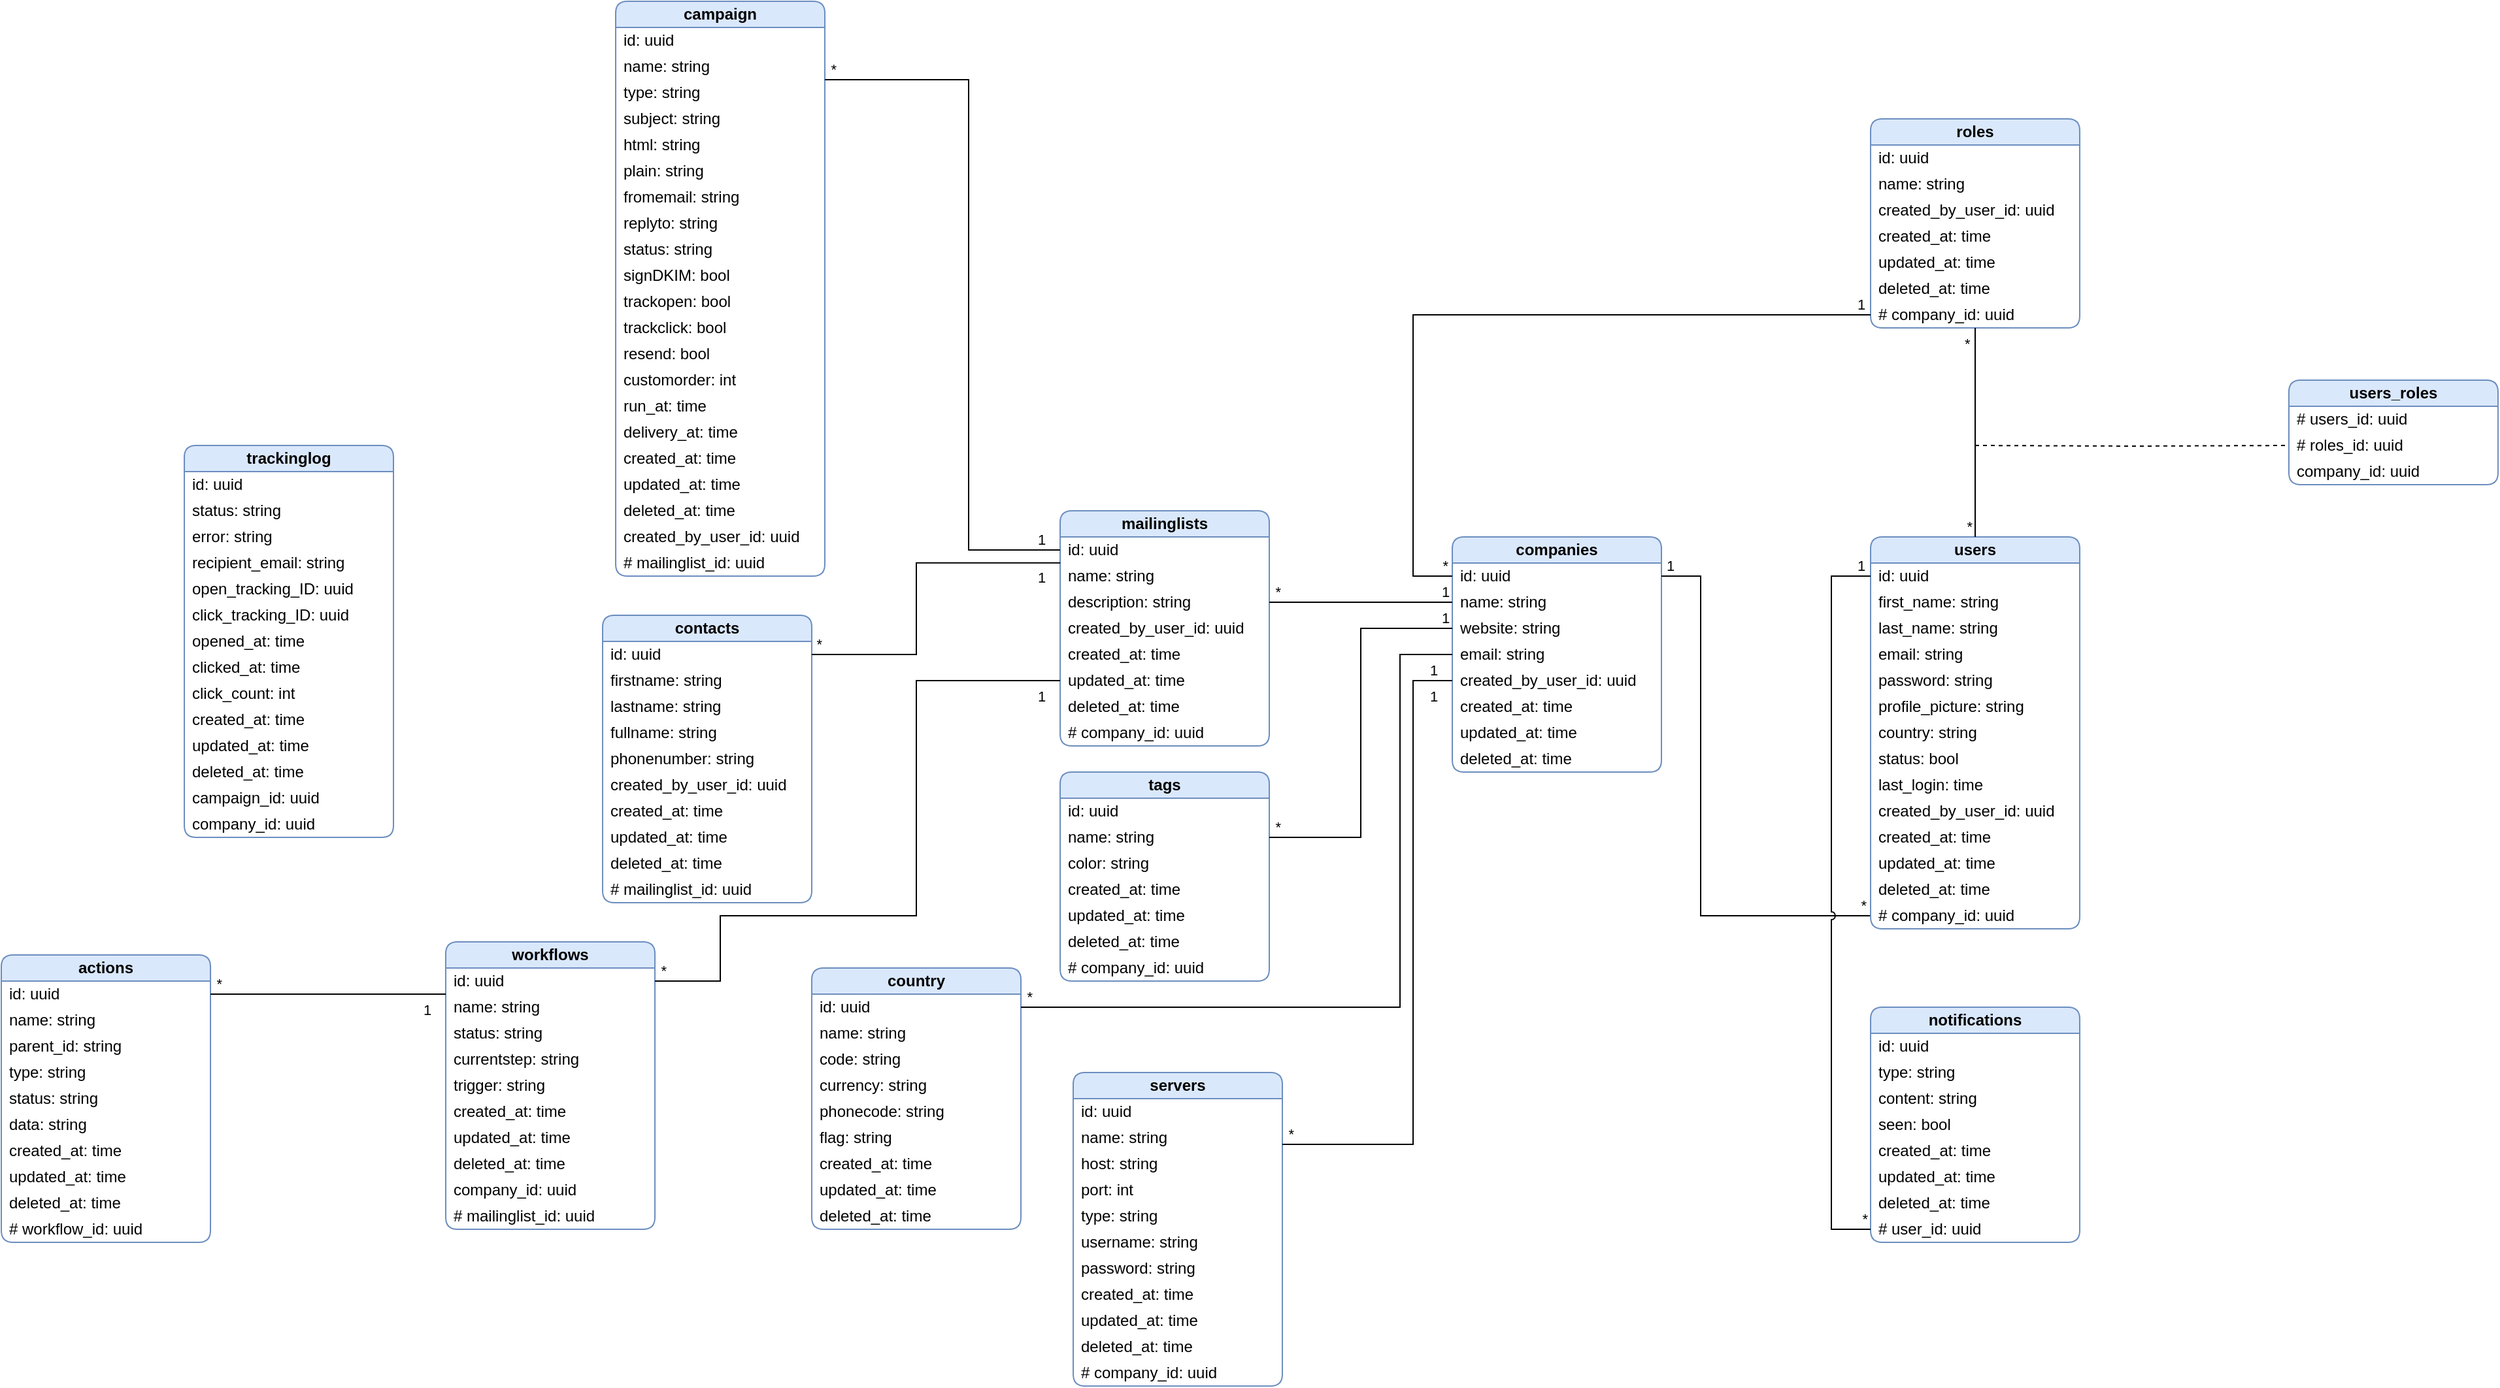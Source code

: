 <mxfile version="22.1.21" type="device">
  <diagram name="Page-1" id="X1ZO4iQBG_wNgyAGkJnJ">
    <mxGraphModel dx="3900" dy="1330" grid="1" gridSize="10" guides="1" tooltips="1" connect="1" arrows="1" fold="1" page="1" pageScale="1" pageWidth="850" pageHeight="1100" math="0" shadow="0">
      <root>
        <mxCell id="0" />
        <mxCell id="1" parent="0" />
        <mxCell id="E6VJmKw-fboT0CFN9NS0-1" value="&lt;b&gt;companies&lt;/b&gt;" style="swimlane;fontStyle=0;align=center;verticalAlign=middle;childLayout=stackLayout;horizontal=1;startSize=20;horizontalStack=0;resizeParent=1;resizeParentMax=0;resizeLast=0;collapsible=0;marginBottom=0;html=1;whiteSpace=wrap;rounded=1;fillColor=#dae8fc;strokeColor=#6c8ebf;" parent="1" vertex="1">
          <mxGeometry x="40" y="440" width="160" height="180" as="geometry" />
        </mxCell>
        <mxCell id="E6VJmKw-fboT0CFN9NS0-2" value="id: uuid" style="text;html=1;strokeColor=none;fillColor=none;align=left;verticalAlign=middle;spacingLeft=4;spacingRight=4;overflow=hidden;rotatable=0;points=[[0,0.5],[1,0.5]];portConstraint=eastwest;whiteSpace=wrap;" parent="E6VJmKw-fboT0CFN9NS0-1" vertex="1">
          <mxGeometry y="20" width="160" height="20" as="geometry" />
        </mxCell>
        <mxCell id="E6VJmKw-fboT0CFN9NS0-6" value="name: string" style="text;html=1;strokeColor=none;fillColor=none;align=left;verticalAlign=middle;spacingLeft=4;spacingRight=4;overflow=hidden;rotatable=0;points=[[0,0.5],[1,0.5]];portConstraint=eastwest;whiteSpace=wrap;" parent="E6VJmKw-fboT0CFN9NS0-1" vertex="1">
          <mxGeometry y="40" width="160" height="20" as="geometry" />
        </mxCell>
        <mxCell id="E6VJmKw-fboT0CFN9NS0-7" value="website: string" style="text;html=1;strokeColor=none;fillColor=none;align=left;verticalAlign=middle;spacingLeft=4;spacingRight=4;overflow=hidden;rotatable=0;points=[[0,0.5],[1,0.5]];portConstraint=eastwest;whiteSpace=wrap;" parent="E6VJmKw-fboT0CFN9NS0-1" vertex="1">
          <mxGeometry y="60" width="160" height="20" as="geometry" />
        </mxCell>
        <mxCell id="E6VJmKw-fboT0CFN9NS0-8" value="email: string" style="text;html=1;strokeColor=none;fillColor=none;align=left;verticalAlign=middle;spacingLeft=4;spacingRight=4;overflow=hidden;rotatable=0;points=[[0,0.5],[1,0.5]];portConstraint=eastwest;whiteSpace=wrap;" parent="E6VJmKw-fboT0CFN9NS0-1" vertex="1">
          <mxGeometry y="80" width="160" height="20" as="geometry" />
        </mxCell>
        <mxCell id="E6VJmKw-fboT0CFN9NS0-9" value="created_by_user_id: uuid" style="text;html=1;strokeColor=none;fillColor=none;align=left;verticalAlign=middle;spacingLeft=4;spacingRight=4;overflow=hidden;rotatable=0;points=[[0,0.5],[1,0.5]];portConstraint=eastwest;whiteSpace=wrap;" parent="E6VJmKw-fboT0CFN9NS0-1" vertex="1">
          <mxGeometry y="100" width="160" height="20" as="geometry" />
        </mxCell>
        <mxCell id="E6VJmKw-fboT0CFN9NS0-10" value="created_at:&amp;nbsp;time" style="text;html=1;strokeColor=none;fillColor=none;align=left;verticalAlign=middle;spacingLeft=4;spacingRight=4;overflow=hidden;rotatable=0;points=[[0,0.5],[1,0.5]];portConstraint=eastwest;whiteSpace=wrap;" parent="E6VJmKw-fboT0CFN9NS0-1" vertex="1">
          <mxGeometry y="120" width="160" height="20" as="geometry" />
        </mxCell>
        <mxCell id="E6VJmKw-fboT0CFN9NS0-11" value="updated_at:&amp;nbsp;time" style="text;html=1;strokeColor=none;fillColor=none;align=left;verticalAlign=middle;spacingLeft=4;spacingRight=4;overflow=hidden;rotatable=0;points=[[0,0.5],[1,0.5]];portConstraint=eastwest;whiteSpace=wrap;" parent="E6VJmKw-fboT0CFN9NS0-1" vertex="1">
          <mxGeometry y="140" width="160" height="20" as="geometry" />
        </mxCell>
        <mxCell id="E6VJmKw-fboT0CFN9NS0-12" value="deleted_at:&amp;nbsp;time" style="text;html=1;strokeColor=none;fillColor=none;align=left;verticalAlign=middle;spacingLeft=4;spacingRight=4;overflow=hidden;rotatable=0;points=[[0,0.5],[1,0.5]];portConstraint=eastwest;whiteSpace=wrap;" parent="E6VJmKw-fboT0CFN9NS0-1" vertex="1">
          <mxGeometry y="160" width="160" height="20" as="geometry" />
        </mxCell>
        <mxCell id="E6VJmKw-fboT0CFN9NS0-3" value="" style="endArrow=none;html=1;edgeStyle=orthogonalEdgeStyle;rounded=0;entryX=0;entryY=0.5;entryDx=0;entryDy=0;exitX=1;exitY=0.5;exitDx=0;exitDy=0;jumpStyle=arc;" parent="1" source="E6VJmKw-fboT0CFN9NS0-2" target="E6VJmKw-fboT0CFN9NS0-35" edge="1">
          <mxGeometry relative="1" as="geometry">
            <mxPoint x="220" y="400" as="sourcePoint" />
            <mxPoint x="320" y="660" as="targetPoint" />
            <Array as="points">
              <mxPoint x="230" y="470" />
              <mxPoint x="230" y="730" />
            </Array>
          </mxGeometry>
        </mxCell>
        <mxCell id="E6VJmKw-fboT0CFN9NS0-4" value="1" style="edgeLabel;resizable=0;html=1;align=left;verticalAlign=bottom;" parent="E6VJmKw-fboT0CFN9NS0-3" connectable="0" vertex="1">
          <mxGeometry x="-1" relative="1" as="geometry">
            <mxPoint x="2" as="offset" />
          </mxGeometry>
        </mxCell>
        <mxCell id="E6VJmKw-fboT0CFN9NS0-5" value="*" style="edgeLabel;resizable=0;html=1;align=right;verticalAlign=bottom;" parent="E6VJmKw-fboT0CFN9NS0-3" connectable="0" vertex="1">
          <mxGeometry x="1" relative="1" as="geometry">
            <mxPoint x="-3" as="offset" />
          </mxGeometry>
        </mxCell>
        <mxCell id="E6VJmKw-fboT0CFN9NS0-13" value="&lt;b&gt;users&lt;/b&gt;" style="swimlane;fontStyle=0;align=center;verticalAlign=middle;childLayout=stackLayout;horizontal=1;startSize=20;horizontalStack=0;resizeParent=1;resizeParentMax=0;resizeLast=0;collapsible=0;marginBottom=0;html=1;whiteSpace=wrap;rounded=1;fillColor=#dae8fc;strokeColor=#6c8ebf;" parent="1" vertex="1">
          <mxGeometry x="360" y="440" width="160" height="300" as="geometry" />
        </mxCell>
        <mxCell id="E6VJmKw-fboT0CFN9NS0-14" value="id: uuid" style="text;html=1;strokeColor=none;fillColor=none;align=left;verticalAlign=middle;spacingLeft=4;spacingRight=4;overflow=hidden;rotatable=0;points=[[0,0.5],[1,0.5]];portConstraint=eastwest;whiteSpace=wrap;" parent="E6VJmKw-fboT0CFN9NS0-13" vertex="1">
          <mxGeometry y="20" width="160" height="20" as="geometry" />
        </mxCell>
        <mxCell id="E6VJmKw-fboT0CFN9NS0-15" value="first_name: string" style="text;html=1;strokeColor=none;fillColor=none;align=left;verticalAlign=middle;spacingLeft=4;spacingRight=4;overflow=hidden;rotatable=0;points=[[0,0.5],[1,0.5]];portConstraint=eastwest;whiteSpace=wrap;" parent="E6VJmKw-fboT0CFN9NS0-13" vertex="1">
          <mxGeometry y="40" width="160" height="20" as="geometry" />
        </mxCell>
        <mxCell id="E6VJmKw-fboT0CFN9NS0-16" value="last_name: string" style="text;html=1;strokeColor=none;fillColor=none;align=left;verticalAlign=middle;spacingLeft=4;spacingRight=4;overflow=hidden;rotatable=0;points=[[0,0.5],[1,0.5]];portConstraint=eastwest;whiteSpace=wrap;" parent="E6VJmKw-fboT0CFN9NS0-13" vertex="1">
          <mxGeometry y="60" width="160" height="20" as="geometry" />
        </mxCell>
        <mxCell id="E6VJmKw-fboT0CFN9NS0-17" value="email: string" style="text;html=1;strokeColor=none;fillColor=none;align=left;verticalAlign=middle;spacingLeft=4;spacingRight=4;overflow=hidden;rotatable=0;points=[[0,0.5],[1,0.5]];portConstraint=eastwest;whiteSpace=wrap;" parent="E6VJmKw-fboT0CFN9NS0-13" vertex="1">
          <mxGeometry y="80" width="160" height="20" as="geometry" />
        </mxCell>
        <mxCell id="E6VJmKw-fboT0CFN9NS0-18" value="password: string" style="text;html=1;strokeColor=none;fillColor=none;align=left;verticalAlign=middle;spacingLeft=4;spacingRight=4;overflow=hidden;rotatable=0;points=[[0,0.5],[1,0.5]];portConstraint=eastwest;whiteSpace=wrap;" parent="E6VJmKw-fboT0CFN9NS0-13" vertex="1">
          <mxGeometry y="100" width="160" height="20" as="geometry" />
        </mxCell>
        <mxCell id="E6VJmKw-fboT0CFN9NS0-31" value="profile_picture: string" style="text;html=1;strokeColor=none;fillColor=none;align=left;verticalAlign=middle;spacingLeft=4;spacingRight=4;overflow=hidden;rotatable=0;points=[[0,0.5],[1,0.5]];portConstraint=eastwest;whiteSpace=wrap;" parent="E6VJmKw-fboT0CFN9NS0-13" vertex="1">
          <mxGeometry y="120" width="160" height="20" as="geometry" />
        </mxCell>
        <mxCell id="E6VJmKw-fboT0CFN9NS0-32" value="country: string" style="text;html=1;strokeColor=none;fillColor=none;align=left;verticalAlign=middle;spacingLeft=4;spacingRight=4;overflow=hidden;rotatable=0;points=[[0,0.5],[1,0.5]];portConstraint=eastwest;whiteSpace=wrap;" parent="E6VJmKw-fboT0CFN9NS0-13" vertex="1">
          <mxGeometry y="140" width="160" height="20" as="geometry" />
        </mxCell>
        <mxCell id="E6VJmKw-fboT0CFN9NS0-33" value="status: bool" style="text;html=1;strokeColor=none;fillColor=none;align=left;verticalAlign=middle;spacingLeft=4;spacingRight=4;overflow=hidden;rotatable=0;points=[[0,0.5],[1,0.5]];portConstraint=eastwest;whiteSpace=wrap;" parent="E6VJmKw-fboT0CFN9NS0-13" vertex="1">
          <mxGeometry y="160" width="160" height="20" as="geometry" />
        </mxCell>
        <mxCell id="E6VJmKw-fboT0CFN9NS0-34" value="last_login:&amp;nbsp;time" style="text;html=1;strokeColor=none;fillColor=none;align=left;verticalAlign=middle;spacingLeft=4;spacingRight=4;overflow=hidden;rotatable=0;points=[[0,0.5],[1,0.5]];portConstraint=eastwest;whiteSpace=wrap;" parent="E6VJmKw-fboT0CFN9NS0-13" vertex="1">
          <mxGeometry y="180" width="160" height="20" as="geometry" />
        </mxCell>
        <mxCell id="E6VJmKw-fboT0CFN9NS0-36" value="created_by_user_id: uuid" style="text;html=1;strokeColor=none;fillColor=none;align=left;verticalAlign=middle;spacingLeft=4;spacingRight=4;overflow=hidden;rotatable=0;points=[[0,0.5],[1,0.5]];portConstraint=eastwest;whiteSpace=wrap;" parent="E6VJmKw-fboT0CFN9NS0-13" vertex="1">
          <mxGeometry y="200" width="160" height="20" as="geometry" />
        </mxCell>
        <mxCell id="E6VJmKw-fboT0CFN9NS0-19" value="created_at:&amp;nbsp;time" style="text;html=1;strokeColor=none;fillColor=none;align=left;verticalAlign=middle;spacingLeft=4;spacingRight=4;overflow=hidden;rotatable=0;points=[[0,0.5],[1,0.5]];portConstraint=eastwest;whiteSpace=wrap;" parent="E6VJmKw-fboT0CFN9NS0-13" vertex="1">
          <mxGeometry y="220" width="160" height="20" as="geometry" />
        </mxCell>
        <mxCell id="E6VJmKw-fboT0CFN9NS0-20" value="updated_at:&amp;nbsp;time" style="text;html=1;strokeColor=none;fillColor=none;align=left;verticalAlign=middle;spacingLeft=4;spacingRight=4;overflow=hidden;rotatable=0;points=[[0,0.5],[1,0.5]];portConstraint=eastwest;whiteSpace=wrap;" parent="E6VJmKw-fboT0CFN9NS0-13" vertex="1">
          <mxGeometry y="240" width="160" height="20" as="geometry" />
        </mxCell>
        <mxCell id="E6VJmKw-fboT0CFN9NS0-21" value="deleted_at:&amp;nbsp;time" style="text;html=1;strokeColor=none;fillColor=none;align=left;verticalAlign=middle;spacingLeft=4;spacingRight=4;overflow=hidden;rotatable=0;points=[[0,0.5],[1,0.5]];portConstraint=eastwest;whiteSpace=wrap;" parent="E6VJmKw-fboT0CFN9NS0-13" vertex="1">
          <mxGeometry y="260" width="160" height="20" as="geometry" />
        </mxCell>
        <mxCell id="E6VJmKw-fboT0CFN9NS0-35" value="# company_id:&amp;nbsp;uuid" style="text;html=1;strokeColor=none;fillColor=none;align=left;verticalAlign=middle;spacingLeft=4;spacingRight=4;overflow=hidden;rotatable=0;points=[[0,0.5],[1,0.5]];portConstraint=eastwest;whiteSpace=wrap;" parent="E6VJmKw-fboT0CFN9NS0-13" vertex="1">
          <mxGeometry y="280" width="160" height="20" as="geometry" />
        </mxCell>
        <mxCell id="E6VJmKw-fboT0CFN9NS0-22" value="&lt;b&gt;roles&lt;/b&gt;" style="swimlane;fontStyle=0;align=center;verticalAlign=middle;childLayout=stackLayout;horizontal=1;startSize=20;horizontalStack=0;resizeParent=1;resizeParentMax=0;resizeLast=0;collapsible=0;marginBottom=0;html=1;whiteSpace=wrap;rounded=1;fillColor=#dae8fc;strokeColor=#6c8ebf;" parent="1" vertex="1">
          <mxGeometry x="360" y="120" width="160" height="160" as="geometry" />
        </mxCell>
        <mxCell id="E6VJmKw-fboT0CFN9NS0-23" value="id: uuid" style="text;html=1;strokeColor=none;fillColor=none;align=left;verticalAlign=middle;spacingLeft=4;spacingRight=4;overflow=hidden;rotatable=0;points=[[0,0.5],[1,0.5]];portConstraint=eastwest;whiteSpace=wrap;" parent="E6VJmKw-fboT0CFN9NS0-22" vertex="1">
          <mxGeometry y="20" width="160" height="20" as="geometry" />
        </mxCell>
        <mxCell id="E6VJmKw-fboT0CFN9NS0-24" value="name: string" style="text;html=1;strokeColor=none;fillColor=none;align=left;verticalAlign=middle;spacingLeft=4;spacingRight=4;overflow=hidden;rotatable=0;points=[[0,0.5],[1,0.5]];portConstraint=eastwest;whiteSpace=wrap;" parent="E6VJmKw-fboT0CFN9NS0-22" vertex="1">
          <mxGeometry y="40" width="160" height="20" as="geometry" />
        </mxCell>
        <mxCell id="E6VJmKw-fboT0CFN9NS0-27" value="created_by_user_id: uuid" style="text;html=1;strokeColor=none;fillColor=none;align=left;verticalAlign=middle;spacingLeft=4;spacingRight=4;overflow=hidden;rotatable=0;points=[[0,0.5],[1,0.5]];portConstraint=eastwest;whiteSpace=wrap;" parent="E6VJmKw-fboT0CFN9NS0-22" vertex="1">
          <mxGeometry y="60" width="160" height="20" as="geometry" />
        </mxCell>
        <mxCell id="E6VJmKw-fboT0CFN9NS0-28" value="created_at:&amp;nbsp;time" style="text;html=1;strokeColor=none;fillColor=none;align=left;verticalAlign=middle;spacingLeft=4;spacingRight=4;overflow=hidden;rotatable=0;points=[[0,0.5],[1,0.5]];portConstraint=eastwest;whiteSpace=wrap;" parent="E6VJmKw-fboT0CFN9NS0-22" vertex="1">
          <mxGeometry y="80" width="160" height="20" as="geometry" />
        </mxCell>
        <mxCell id="E6VJmKw-fboT0CFN9NS0-29" value="updated_at:&amp;nbsp;time" style="text;html=1;strokeColor=none;fillColor=none;align=left;verticalAlign=middle;spacingLeft=4;spacingRight=4;overflow=hidden;rotatable=0;points=[[0,0.5],[1,0.5]];portConstraint=eastwest;whiteSpace=wrap;" parent="E6VJmKw-fboT0CFN9NS0-22" vertex="1">
          <mxGeometry y="100" width="160" height="20" as="geometry" />
        </mxCell>
        <mxCell id="E6VJmKw-fboT0CFN9NS0-30" value="deleted_at:&amp;nbsp;time" style="text;html=1;strokeColor=none;fillColor=none;align=left;verticalAlign=middle;spacingLeft=4;spacingRight=4;overflow=hidden;rotatable=0;points=[[0,0.5],[1,0.5]];portConstraint=eastwest;whiteSpace=wrap;" parent="E6VJmKw-fboT0CFN9NS0-22" vertex="1">
          <mxGeometry y="120" width="160" height="20" as="geometry" />
        </mxCell>
        <mxCell id="E6VJmKw-fboT0CFN9NS0-37" value="# company_id: uuid" style="text;html=1;strokeColor=none;fillColor=none;align=left;verticalAlign=middle;spacingLeft=4;spacingRight=4;overflow=hidden;rotatable=0;points=[[0,0.5],[1,0.5]];portConstraint=eastwest;whiteSpace=wrap;" parent="E6VJmKw-fboT0CFN9NS0-22" vertex="1">
          <mxGeometry y="140" width="160" height="20" as="geometry" />
        </mxCell>
        <mxCell id="E6VJmKw-fboT0CFN9NS0-38" value="&lt;b&gt;users_roles&lt;/b&gt;" style="swimlane;fontStyle=0;align=center;verticalAlign=middle;childLayout=stackLayout;horizontal=1;startSize=20;horizontalStack=0;resizeParent=1;resizeParentMax=0;resizeLast=0;collapsible=0;marginBottom=0;html=1;whiteSpace=wrap;rounded=1;fillColor=#dae8fc;strokeColor=#6c8ebf;" parent="1" vertex="1">
          <mxGeometry x="680" y="320" width="160" height="80" as="geometry" />
        </mxCell>
        <mxCell id="E6VJmKw-fboT0CFN9NS0-39" value="# users_id: uuid" style="text;html=1;strokeColor=none;fillColor=none;align=left;verticalAlign=middle;spacingLeft=4;spacingRight=4;overflow=hidden;rotatable=0;points=[[0,0.5],[1,0.5]];portConstraint=eastwest;whiteSpace=wrap;" parent="E6VJmKw-fboT0CFN9NS0-38" vertex="1">
          <mxGeometry y="20" width="160" height="20" as="geometry" />
        </mxCell>
        <mxCell id="E6VJmKw-fboT0CFN9NS0-40" value="# roles_id: uuid" style="text;html=1;strokeColor=none;fillColor=none;align=left;verticalAlign=middle;spacingLeft=4;spacingRight=4;overflow=hidden;rotatable=0;points=[[0,0.5],[1,0.5]];portConstraint=eastwest;whiteSpace=wrap;" parent="E6VJmKw-fboT0CFN9NS0-38" vertex="1">
          <mxGeometry y="40" width="160" height="20" as="geometry" />
        </mxCell>
        <mxCell id="E6VJmKw-fboT0CFN9NS0-41" value="company_id: uuid" style="text;html=1;strokeColor=none;fillColor=none;align=left;verticalAlign=middle;spacingLeft=4;spacingRight=4;overflow=hidden;rotatable=0;points=[[0,0.5],[1,0.5]];portConstraint=eastwest;whiteSpace=wrap;" parent="E6VJmKw-fboT0CFN9NS0-38" vertex="1">
          <mxGeometry y="60" width="160" height="20" as="geometry" />
        </mxCell>
        <mxCell id="E6VJmKw-fboT0CFN9NS0-61" value="&lt;b&gt;notifications&lt;/b&gt;" style="swimlane;fontStyle=0;align=center;verticalAlign=middle;childLayout=stackLayout;horizontal=1;startSize=20;horizontalStack=0;resizeParent=1;resizeParentMax=0;resizeLast=0;collapsible=0;marginBottom=0;html=1;whiteSpace=wrap;rounded=1;fillColor=#dae8fc;strokeColor=#6c8ebf;" parent="1" vertex="1">
          <mxGeometry x="360" y="800" width="160" height="180" as="geometry" />
        </mxCell>
        <mxCell id="E6VJmKw-fboT0CFN9NS0-62" value="id: uuid" style="text;html=1;strokeColor=none;fillColor=none;align=left;verticalAlign=middle;spacingLeft=4;spacingRight=4;overflow=hidden;rotatable=0;points=[[0,0.5],[1,0.5]];portConstraint=eastwest;whiteSpace=wrap;" parent="E6VJmKw-fboT0CFN9NS0-61" vertex="1">
          <mxGeometry y="20" width="160" height="20" as="geometry" />
        </mxCell>
        <mxCell id="E6VJmKw-fboT0CFN9NS0-63" value="type: string" style="text;html=1;strokeColor=none;fillColor=none;align=left;verticalAlign=middle;spacingLeft=4;spacingRight=4;overflow=hidden;rotatable=0;points=[[0,0.5],[1,0.5]];portConstraint=eastwest;whiteSpace=wrap;" parent="E6VJmKw-fboT0CFN9NS0-61" vertex="1">
          <mxGeometry y="40" width="160" height="20" as="geometry" />
        </mxCell>
        <mxCell id="E6VJmKw-fboT0CFN9NS0-69" value="content: string" style="text;html=1;strokeColor=none;fillColor=none;align=left;verticalAlign=middle;spacingLeft=4;spacingRight=4;overflow=hidden;rotatable=0;points=[[0,0.5],[1,0.5]];portConstraint=eastwest;whiteSpace=wrap;" parent="E6VJmKw-fboT0CFN9NS0-61" vertex="1">
          <mxGeometry y="60" width="160" height="20" as="geometry" />
        </mxCell>
        <mxCell id="E6VJmKw-fboT0CFN9NS0-65" value="seen: bool" style="text;html=1;strokeColor=none;fillColor=none;align=left;verticalAlign=middle;spacingLeft=4;spacingRight=4;overflow=hidden;rotatable=0;points=[[0,0.5],[1,0.5]];portConstraint=eastwest;whiteSpace=wrap;" parent="E6VJmKw-fboT0CFN9NS0-61" vertex="1">
          <mxGeometry y="80" width="160" height="20" as="geometry" />
        </mxCell>
        <mxCell id="E6VJmKw-fboT0CFN9NS0-66" value="created_at:&amp;nbsp;time" style="text;html=1;strokeColor=none;fillColor=none;align=left;verticalAlign=middle;spacingLeft=4;spacingRight=4;overflow=hidden;rotatable=0;points=[[0,0.5],[1,0.5]];portConstraint=eastwest;whiteSpace=wrap;" parent="E6VJmKw-fboT0CFN9NS0-61" vertex="1">
          <mxGeometry y="100" width="160" height="20" as="geometry" />
        </mxCell>
        <mxCell id="E6VJmKw-fboT0CFN9NS0-67" value="updated_at:&amp;nbsp;time" style="text;html=1;strokeColor=none;fillColor=none;align=left;verticalAlign=middle;spacingLeft=4;spacingRight=4;overflow=hidden;rotatable=0;points=[[0,0.5],[1,0.5]];portConstraint=eastwest;whiteSpace=wrap;" parent="E6VJmKw-fboT0CFN9NS0-61" vertex="1">
          <mxGeometry y="120" width="160" height="20" as="geometry" />
        </mxCell>
        <mxCell id="E6VJmKw-fboT0CFN9NS0-68" value="deleted_at:&amp;nbsp;time" style="text;html=1;strokeColor=none;fillColor=none;align=left;verticalAlign=middle;spacingLeft=4;spacingRight=4;overflow=hidden;rotatable=0;points=[[0,0.5],[1,0.5]];portConstraint=eastwest;whiteSpace=wrap;" parent="E6VJmKw-fboT0CFN9NS0-61" vertex="1">
          <mxGeometry y="140" width="160" height="20" as="geometry" />
        </mxCell>
        <mxCell id="E6VJmKw-fboT0CFN9NS0-64" value="# user_id: uuid" style="text;html=1;strokeColor=none;fillColor=none;align=left;verticalAlign=middle;spacingLeft=4;spacingRight=4;overflow=hidden;rotatable=0;points=[[0,0.5],[1,0.5]];portConstraint=eastwest;whiteSpace=wrap;" parent="E6VJmKw-fboT0CFN9NS0-61" vertex="1">
          <mxGeometry y="160" width="160" height="20" as="geometry" />
        </mxCell>
        <mxCell id="E6VJmKw-fboT0CFN9NS0-70" value="" style="endArrow=none;html=1;edgeStyle=orthogonalEdgeStyle;rounded=0;entryX=0;entryY=0.5;entryDx=0;entryDy=0;jumpStyle=arc;exitX=0;exitY=0.5;exitDx=0;exitDy=0;" parent="1" source="E6VJmKw-fboT0CFN9NS0-14" target="E6VJmKw-fboT0CFN9NS0-64" edge="1">
          <mxGeometry relative="1" as="geometry">
            <mxPoint x="200" y="730" as="sourcePoint" />
            <mxPoint x="370" y="660" as="targetPoint" />
            <Array as="points">
              <mxPoint x="330" y="470" />
              <mxPoint x="330" y="970" />
            </Array>
          </mxGeometry>
        </mxCell>
        <mxCell id="E6VJmKw-fboT0CFN9NS0-71" value="1" style="edgeLabel;resizable=0;html=1;align=left;verticalAlign=bottom;" parent="E6VJmKw-fboT0CFN9NS0-70" connectable="0" vertex="1">
          <mxGeometry x="-1" relative="1" as="geometry">
            <mxPoint x="-12" as="offset" />
          </mxGeometry>
        </mxCell>
        <mxCell id="E6VJmKw-fboT0CFN9NS0-72" value="*" style="edgeLabel;resizable=0;html=1;align=right;verticalAlign=bottom;" parent="E6VJmKw-fboT0CFN9NS0-70" connectable="0" vertex="1">
          <mxGeometry x="1" relative="1" as="geometry">
            <mxPoint x="-2" as="offset" />
          </mxGeometry>
        </mxCell>
        <mxCell id="E6VJmKw-fboT0CFN9NS0-73" value="" style="endArrow=none;html=1;edgeStyle=orthogonalEdgeStyle;rounded=0;entryX=0;entryY=0.5;entryDx=0;entryDy=0;jumpStyle=arc;exitX=0;exitY=0.5;exitDx=0;exitDy=0;" parent="1" source="E6VJmKw-fboT0CFN9NS0-37" target="E6VJmKw-fboT0CFN9NS0-2" edge="1">
          <mxGeometry relative="1" as="geometry">
            <mxPoint x="370" y="480" as="sourcePoint" />
            <mxPoint x="370" y="900" as="targetPoint" />
            <Array as="points">
              <mxPoint x="10" y="270" />
              <mxPoint x="10" y="470" />
            </Array>
          </mxGeometry>
        </mxCell>
        <mxCell id="E6VJmKw-fboT0CFN9NS0-74" value="1" style="edgeLabel;resizable=0;html=1;align=left;verticalAlign=bottom;" parent="E6VJmKw-fboT0CFN9NS0-73" connectable="0" vertex="1">
          <mxGeometry x="-1" relative="1" as="geometry">
            <mxPoint x="-12" as="offset" />
          </mxGeometry>
        </mxCell>
        <mxCell id="E6VJmKw-fboT0CFN9NS0-75" value="*" style="edgeLabel;resizable=0;html=1;align=right;verticalAlign=bottom;" parent="E6VJmKw-fboT0CFN9NS0-73" connectable="0" vertex="1">
          <mxGeometry x="1" relative="1" as="geometry">
            <mxPoint x="-3" as="offset" />
          </mxGeometry>
        </mxCell>
        <mxCell id="E6VJmKw-fboT0CFN9NS0-76" value="" style="endArrow=none;html=1;edgeStyle=orthogonalEdgeStyle;rounded=0;jumpStyle=arc;exitX=0.5;exitY=1.003;exitDx=0;exitDy=0;exitPerimeter=0;entryX=0.5;entryY=0;entryDx=0;entryDy=0;" parent="1" source="E6VJmKw-fboT0CFN9NS0-37" target="E6VJmKw-fboT0CFN9NS0-13" edge="1">
          <mxGeometry relative="1" as="geometry">
            <mxPoint x="670" y="490" as="sourcePoint" />
            <mxPoint x="660" y="720" as="targetPoint" />
            <Array as="points">
              <mxPoint x="440" y="420" />
              <mxPoint x="440" y="420" />
            </Array>
          </mxGeometry>
        </mxCell>
        <mxCell id="E6VJmKw-fboT0CFN9NS0-77" value="*" style="edgeLabel;resizable=0;html=1;align=left;verticalAlign=bottom;" parent="E6VJmKw-fboT0CFN9NS0-76" connectable="0" vertex="1">
          <mxGeometry x="-1" relative="1" as="geometry">
            <mxPoint x="-10" y="20" as="offset" />
          </mxGeometry>
        </mxCell>
        <mxCell id="E6VJmKw-fboT0CFN9NS0-78" value="*" style="edgeLabel;resizable=0;html=1;align=right;verticalAlign=bottom;" parent="E6VJmKw-fboT0CFN9NS0-76" connectable="0" vertex="1">
          <mxGeometry x="1" relative="1" as="geometry">
            <mxPoint x="-2" as="offset" />
          </mxGeometry>
        </mxCell>
        <mxCell id="E6VJmKw-fboT0CFN9NS0-79" value="" style="endArrow=none;html=1;edgeStyle=orthogonalEdgeStyle;rounded=0;dashed=1;entryX=0;entryY=0.5;entryDx=0;entryDy=0;" parent="1" target="E6VJmKw-fboT0CFN9NS0-40" edge="1">
          <mxGeometry relative="1" as="geometry">
            <mxPoint x="440" y="370" as="sourcePoint" />
            <mxPoint x="670" y="370" as="targetPoint" />
          </mxGeometry>
        </mxCell>
        <mxCell id="yHnvhbu_v0CnosRwReA2-1" value="&lt;b&gt;mailinglists&lt;/b&gt;" style="swimlane;fontStyle=0;align=center;verticalAlign=middle;childLayout=stackLayout;horizontal=1;startSize=20;horizontalStack=0;resizeParent=1;resizeParentMax=0;resizeLast=0;collapsible=0;marginBottom=0;html=1;whiteSpace=wrap;rounded=1;fillColor=#dae8fc;strokeColor=#6c8ebf;" parent="1" vertex="1">
          <mxGeometry x="-260" y="420" width="160" height="180" as="geometry" />
        </mxCell>
        <mxCell id="yHnvhbu_v0CnosRwReA2-2" value="id: uuid" style="text;html=1;strokeColor=none;fillColor=none;align=left;verticalAlign=middle;spacingLeft=4;spacingRight=4;overflow=hidden;rotatable=0;points=[[0,0.5],[1,0.5]];portConstraint=eastwest;whiteSpace=wrap;" parent="yHnvhbu_v0CnosRwReA2-1" vertex="1">
          <mxGeometry y="20" width="160" height="20" as="geometry" />
        </mxCell>
        <mxCell id="yHnvhbu_v0CnosRwReA2-3" value="name: string" style="text;html=1;strokeColor=none;fillColor=none;align=left;verticalAlign=middle;spacingLeft=4;spacingRight=4;overflow=hidden;rotatable=0;points=[[0,0.5],[1,0.5]];portConstraint=eastwest;whiteSpace=wrap;" parent="yHnvhbu_v0CnosRwReA2-1" vertex="1">
          <mxGeometry y="40" width="160" height="20" as="geometry" />
        </mxCell>
        <mxCell id="yHnvhbu_v0CnosRwReA2-16" value="description: string" style="text;html=1;strokeColor=none;fillColor=none;align=left;verticalAlign=middle;spacingLeft=4;spacingRight=4;overflow=hidden;rotatable=0;points=[[0,0.5],[1,0.5]];portConstraint=eastwest;whiteSpace=wrap;" parent="yHnvhbu_v0CnosRwReA2-1" vertex="1">
          <mxGeometry y="60" width="160" height="20" as="geometry" />
        </mxCell>
        <mxCell id="yHnvhbu_v0CnosRwReA2-11" value="created_by_user_id: uuid" style="text;html=1;strokeColor=none;fillColor=none;align=left;verticalAlign=middle;spacingLeft=4;spacingRight=4;overflow=hidden;rotatable=0;points=[[0,0.5],[1,0.5]];portConstraint=eastwest;whiteSpace=wrap;" parent="yHnvhbu_v0CnosRwReA2-1" vertex="1">
          <mxGeometry y="80" width="160" height="20" as="geometry" />
        </mxCell>
        <mxCell id="yHnvhbu_v0CnosRwReA2-12" value="created_at:&amp;nbsp;time" style="text;html=1;strokeColor=none;fillColor=none;align=left;verticalAlign=middle;spacingLeft=4;spacingRight=4;overflow=hidden;rotatable=0;points=[[0,0.5],[1,0.5]];portConstraint=eastwest;whiteSpace=wrap;" parent="yHnvhbu_v0CnosRwReA2-1" vertex="1">
          <mxGeometry y="100" width="160" height="20" as="geometry" />
        </mxCell>
        <mxCell id="yHnvhbu_v0CnosRwReA2-13" value="updated_at:&amp;nbsp;time" style="text;html=1;strokeColor=none;fillColor=none;align=left;verticalAlign=middle;spacingLeft=4;spacingRight=4;overflow=hidden;rotatable=0;points=[[0,0.5],[1,0.5]];portConstraint=eastwest;whiteSpace=wrap;" parent="yHnvhbu_v0CnosRwReA2-1" vertex="1">
          <mxGeometry y="120" width="160" height="20" as="geometry" />
        </mxCell>
        <mxCell id="yHnvhbu_v0CnosRwReA2-14" value="deleted_at:&amp;nbsp;time" style="text;html=1;strokeColor=none;fillColor=none;align=left;verticalAlign=middle;spacingLeft=4;spacingRight=4;overflow=hidden;rotatable=0;points=[[0,0.5],[1,0.5]];portConstraint=eastwest;whiteSpace=wrap;" parent="yHnvhbu_v0CnosRwReA2-1" vertex="1">
          <mxGeometry y="140" width="160" height="20" as="geometry" />
        </mxCell>
        <mxCell id="yHnvhbu_v0CnosRwReA2-15" value="# company_id:&amp;nbsp;uuid" style="text;html=1;strokeColor=none;fillColor=none;align=left;verticalAlign=middle;spacingLeft=4;spacingRight=4;overflow=hidden;rotatable=0;points=[[0,0.5],[1,0.5]];portConstraint=eastwest;whiteSpace=wrap;" parent="yHnvhbu_v0CnosRwReA2-1" vertex="1">
          <mxGeometry y="160" width="160" height="20" as="geometry" />
        </mxCell>
        <mxCell id="yHnvhbu_v0CnosRwReA2-18" value="" style="endArrow=none;html=1;edgeStyle=orthogonalEdgeStyle;rounded=0;entryX=1;entryY=0.5;entryDx=0;entryDy=0;jumpStyle=arc;" parent="1" target="yHnvhbu_v0CnosRwReA2-16" edge="1">
          <mxGeometry relative="1" as="geometry">
            <mxPoint x="40" y="490" as="sourcePoint" />
            <mxPoint x="90" y="760" as="targetPoint" />
            <Array as="points">
              <mxPoint x="40" y="490" />
            </Array>
          </mxGeometry>
        </mxCell>
        <mxCell id="yHnvhbu_v0CnosRwReA2-19" value="1" style="edgeLabel;resizable=0;html=1;align=left;verticalAlign=bottom;" parent="yHnvhbu_v0CnosRwReA2-18" connectable="0" vertex="1">
          <mxGeometry x="-1" relative="1" as="geometry">
            <mxPoint x="-10" as="offset" />
          </mxGeometry>
        </mxCell>
        <mxCell id="yHnvhbu_v0CnosRwReA2-20" value="*" style="edgeLabel;resizable=0;html=1;align=right;verticalAlign=bottom;" parent="yHnvhbu_v0CnosRwReA2-18" connectable="0" vertex="1">
          <mxGeometry x="1" relative="1" as="geometry">
            <mxPoint x="9" as="offset" />
          </mxGeometry>
        </mxCell>
        <mxCell id="yHnvhbu_v0CnosRwReA2-22" value="&lt;b&gt;contacts&lt;/b&gt;" style="swimlane;fontStyle=0;align=center;verticalAlign=middle;childLayout=stackLayout;horizontal=1;startSize=20;horizontalStack=0;resizeParent=1;resizeParentMax=0;resizeLast=0;collapsible=0;marginBottom=0;html=1;whiteSpace=wrap;rounded=1;fillColor=#dae8fc;strokeColor=#6c8ebf;" parent="1" vertex="1">
          <mxGeometry x="-610" y="500" width="160" height="220" as="geometry" />
        </mxCell>
        <mxCell id="yHnvhbu_v0CnosRwReA2-23" value="id: uuid" style="text;html=1;strokeColor=none;fillColor=none;align=left;verticalAlign=middle;spacingLeft=4;spacingRight=4;overflow=hidden;rotatable=0;points=[[0,0.5],[1,0.5]];portConstraint=eastwest;whiteSpace=wrap;" parent="yHnvhbu_v0CnosRwReA2-22" vertex="1">
          <mxGeometry y="20" width="160" height="20" as="geometry" />
        </mxCell>
        <mxCell id="yHnvhbu_v0CnosRwReA2-24" value="firstname: string" style="text;html=1;strokeColor=none;fillColor=none;align=left;verticalAlign=middle;spacingLeft=4;spacingRight=4;overflow=hidden;rotatable=0;points=[[0,0.5],[1,0.5]];portConstraint=eastwest;whiteSpace=wrap;" parent="yHnvhbu_v0CnosRwReA2-22" vertex="1">
          <mxGeometry y="40" width="160" height="20" as="geometry" />
        </mxCell>
        <mxCell id="yHnvhbu_v0CnosRwReA2-47" value="lastname: string" style="text;html=1;strokeColor=none;fillColor=none;align=left;verticalAlign=middle;spacingLeft=4;spacingRight=4;overflow=hidden;rotatable=0;points=[[0,0.5],[1,0.5]];portConstraint=eastwest;whiteSpace=wrap;" parent="yHnvhbu_v0CnosRwReA2-22" vertex="1">
          <mxGeometry y="60" width="160" height="20" as="geometry" />
        </mxCell>
        <mxCell id="yHnvhbu_v0CnosRwReA2-48" value="fullname: string" style="text;html=1;strokeColor=none;fillColor=none;align=left;verticalAlign=middle;spacingLeft=4;spacingRight=4;overflow=hidden;rotatable=0;points=[[0,0.5],[1,0.5]];portConstraint=eastwest;whiteSpace=wrap;" parent="yHnvhbu_v0CnosRwReA2-22" vertex="1">
          <mxGeometry y="80" width="160" height="20" as="geometry" />
        </mxCell>
        <mxCell id="yHnvhbu_v0CnosRwReA2-25" value="phonenumber: string" style="text;html=1;strokeColor=none;fillColor=none;align=left;verticalAlign=middle;spacingLeft=4;spacingRight=4;overflow=hidden;rotatable=0;points=[[0,0.5],[1,0.5]];portConstraint=eastwest;whiteSpace=wrap;" parent="yHnvhbu_v0CnosRwReA2-22" vertex="1">
          <mxGeometry y="100" width="160" height="20" as="geometry" />
        </mxCell>
        <mxCell id="yHnvhbu_v0CnosRwReA2-26" value="created_by_user_id: uuid" style="text;html=1;strokeColor=none;fillColor=none;align=left;verticalAlign=middle;spacingLeft=4;spacingRight=4;overflow=hidden;rotatable=0;points=[[0,0.5],[1,0.5]];portConstraint=eastwest;whiteSpace=wrap;" parent="yHnvhbu_v0CnosRwReA2-22" vertex="1">
          <mxGeometry y="120" width="160" height="20" as="geometry" />
        </mxCell>
        <mxCell id="yHnvhbu_v0CnosRwReA2-27" value="created_at:&amp;nbsp;time" style="text;html=1;strokeColor=none;fillColor=none;align=left;verticalAlign=middle;spacingLeft=4;spacingRight=4;overflow=hidden;rotatable=0;points=[[0,0.5],[1,0.5]];portConstraint=eastwest;whiteSpace=wrap;" parent="yHnvhbu_v0CnosRwReA2-22" vertex="1">
          <mxGeometry y="140" width="160" height="20" as="geometry" />
        </mxCell>
        <mxCell id="yHnvhbu_v0CnosRwReA2-28" value="updated_at:&amp;nbsp;time" style="text;html=1;strokeColor=none;fillColor=none;align=left;verticalAlign=middle;spacingLeft=4;spacingRight=4;overflow=hidden;rotatable=0;points=[[0,0.5],[1,0.5]];portConstraint=eastwest;whiteSpace=wrap;" parent="yHnvhbu_v0CnosRwReA2-22" vertex="1">
          <mxGeometry y="160" width="160" height="20" as="geometry" />
        </mxCell>
        <mxCell id="yHnvhbu_v0CnosRwReA2-29" value="deleted_at:&amp;nbsp;time" style="text;html=1;strokeColor=none;fillColor=none;align=left;verticalAlign=middle;spacingLeft=4;spacingRight=4;overflow=hidden;rotatable=0;points=[[0,0.5],[1,0.5]];portConstraint=eastwest;whiteSpace=wrap;" parent="yHnvhbu_v0CnosRwReA2-22" vertex="1">
          <mxGeometry y="180" width="160" height="20" as="geometry" />
        </mxCell>
        <mxCell id="yHnvhbu_v0CnosRwReA2-30" value="# mailinglist_id:&amp;nbsp;uuid" style="text;html=1;strokeColor=none;fillColor=none;align=left;verticalAlign=middle;spacingLeft=4;spacingRight=4;overflow=hidden;rotatable=0;points=[[0,0.5],[1,0.5]];portConstraint=eastwest;whiteSpace=wrap;" parent="yHnvhbu_v0CnosRwReA2-22" vertex="1">
          <mxGeometry y="200" width="160" height="20" as="geometry" />
        </mxCell>
        <mxCell id="yHnvhbu_v0CnosRwReA2-31" value="" style="endArrow=none;html=1;edgeStyle=orthogonalEdgeStyle;rounded=0;jumpStyle=arc;exitX=0.001;exitY=-0.005;exitDx=0;exitDy=0;exitPerimeter=0;entryX=1;entryY=0.5;entryDx=0;entryDy=0;" parent="1" source="yHnvhbu_v0CnosRwReA2-3" target="yHnvhbu_v0CnosRwReA2-23" edge="1">
          <mxGeometry relative="1" as="geometry">
            <mxPoint x="-281" y="480" as="sourcePoint" />
            <mxPoint x="-410" y="500" as="targetPoint" />
            <Array as="points">
              <mxPoint x="-370" y="460" />
              <mxPoint x="-370" y="530" />
            </Array>
          </mxGeometry>
        </mxCell>
        <mxCell id="yHnvhbu_v0CnosRwReA2-32" value="1" style="edgeLabel;resizable=0;html=1;align=left;verticalAlign=bottom;" parent="yHnvhbu_v0CnosRwReA2-31" connectable="0" vertex="1">
          <mxGeometry x="-1" relative="1" as="geometry">
            <mxPoint x="-19" y="20" as="offset" />
          </mxGeometry>
        </mxCell>
        <mxCell id="yHnvhbu_v0CnosRwReA2-33" value="*" style="edgeLabel;resizable=0;html=1;align=right;verticalAlign=bottom;" parent="yHnvhbu_v0CnosRwReA2-31" connectable="0" vertex="1">
          <mxGeometry x="1" relative="1" as="geometry">
            <mxPoint x="9" as="offset" />
          </mxGeometry>
        </mxCell>
        <mxCell id="yHnvhbu_v0CnosRwReA2-49" value="&lt;b&gt;tags&lt;/b&gt;" style="swimlane;fontStyle=0;align=center;verticalAlign=middle;childLayout=stackLayout;horizontal=1;startSize=20;horizontalStack=0;resizeParent=1;resizeParentMax=0;resizeLast=0;collapsible=0;marginBottom=0;html=1;whiteSpace=wrap;rounded=1;fillColor=#dae8fc;strokeColor=#6c8ebf;" parent="1" vertex="1">
          <mxGeometry x="-260" y="620" width="160" height="160" as="geometry" />
        </mxCell>
        <mxCell id="yHnvhbu_v0CnosRwReA2-50" value="id: uuid" style="text;html=1;strokeColor=none;fillColor=none;align=left;verticalAlign=middle;spacingLeft=4;spacingRight=4;overflow=hidden;rotatable=0;points=[[0,0.5],[1,0.5]];portConstraint=eastwest;whiteSpace=wrap;" parent="yHnvhbu_v0CnosRwReA2-49" vertex="1">
          <mxGeometry y="20" width="160" height="20" as="geometry" />
        </mxCell>
        <mxCell id="yHnvhbu_v0CnosRwReA2-51" value="name: string" style="text;html=1;strokeColor=none;fillColor=none;align=left;verticalAlign=middle;spacingLeft=4;spacingRight=4;overflow=hidden;rotatable=0;points=[[0,0.5],[1,0.5]];portConstraint=eastwest;whiteSpace=wrap;" parent="yHnvhbu_v0CnosRwReA2-49" vertex="1">
          <mxGeometry y="40" width="160" height="20" as="geometry" />
        </mxCell>
        <mxCell id="yHnvhbu_v0CnosRwReA2-52" value="color: string" style="text;html=1;strokeColor=none;fillColor=none;align=left;verticalAlign=middle;spacingLeft=4;spacingRight=4;overflow=hidden;rotatable=0;points=[[0,0.5],[1,0.5]];portConstraint=eastwest;whiteSpace=wrap;" parent="yHnvhbu_v0CnosRwReA2-49" vertex="1">
          <mxGeometry y="60" width="160" height="20" as="geometry" />
        </mxCell>
        <mxCell id="yHnvhbu_v0CnosRwReA2-54" value="created_at:&amp;nbsp;time" style="text;html=1;strokeColor=none;fillColor=none;align=left;verticalAlign=middle;spacingLeft=4;spacingRight=4;overflow=hidden;rotatable=0;points=[[0,0.5],[1,0.5]];portConstraint=eastwest;whiteSpace=wrap;" parent="yHnvhbu_v0CnosRwReA2-49" vertex="1">
          <mxGeometry y="80" width="160" height="20" as="geometry" />
        </mxCell>
        <mxCell id="yHnvhbu_v0CnosRwReA2-55" value="updated_at:&amp;nbsp;time" style="text;html=1;strokeColor=none;fillColor=none;align=left;verticalAlign=middle;spacingLeft=4;spacingRight=4;overflow=hidden;rotatable=0;points=[[0,0.5],[1,0.5]];portConstraint=eastwest;whiteSpace=wrap;" parent="yHnvhbu_v0CnosRwReA2-49" vertex="1">
          <mxGeometry y="100" width="160" height="20" as="geometry" />
        </mxCell>
        <mxCell id="yHnvhbu_v0CnosRwReA2-56" value="deleted_at:&amp;nbsp;time" style="text;html=1;strokeColor=none;fillColor=none;align=left;verticalAlign=middle;spacingLeft=4;spacingRight=4;overflow=hidden;rotatable=0;points=[[0,0.5],[1,0.5]];portConstraint=eastwest;whiteSpace=wrap;" parent="yHnvhbu_v0CnosRwReA2-49" vertex="1">
          <mxGeometry y="120" width="160" height="20" as="geometry" />
        </mxCell>
        <mxCell id="yHnvhbu_v0CnosRwReA2-57" value="# company_id:&amp;nbsp;uuid" style="text;html=1;strokeColor=none;fillColor=none;align=left;verticalAlign=middle;spacingLeft=4;spacingRight=4;overflow=hidden;rotatable=0;points=[[0,0.5],[1,0.5]];portConstraint=eastwest;whiteSpace=wrap;" parent="yHnvhbu_v0CnosRwReA2-49" vertex="1">
          <mxGeometry y="140" width="160" height="20" as="geometry" />
        </mxCell>
        <mxCell id="yHnvhbu_v0CnosRwReA2-59" value="" style="endArrow=none;html=1;edgeStyle=orthogonalEdgeStyle;rounded=0;entryX=1;entryY=0.5;entryDx=0;entryDy=0;jumpStyle=arc;exitX=0;exitY=0.5;exitDx=0;exitDy=0;" parent="1" source="E6VJmKw-fboT0CFN9NS0-7" edge="1">
          <mxGeometry relative="1" as="geometry">
            <mxPoint x="40" y="670" as="sourcePoint" />
            <mxPoint x="-100" y="670" as="targetPoint" />
            <Array as="points">
              <mxPoint x="-30" y="510" />
              <mxPoint x="-30" y="670" />
            </Array>
          </mxGeometry>
        </mxCell>
        <mxCell id="yHnvhbu_v0CnosRwReA2-60" value="1" style="edgeLabel;resizable=0;html=1;align=left;verticalAlign=bottom;" parent="yHnvhbu_v0CnosRwReA2-59" connectable="0" vertex="1">
          <mxGeometry x="-1" relative="1" as="geometry">
            <mxPoint x="-10" as="offset" />
          </mxGeometry>
        </mxCell>
        <mxCell id="yHnvhbu_v0CnosRwReA2-61" value="*" style="edgeLabel;resizable=0;html=1;align=right;verticalAlign=bottom;" parent="yHnvhbu_v0CnosRwReA2-59" connectable="0" vertex="1">
          <mxGeometry x="1" relative="1" as="geometry">
            <mxPoint x="9" as="offset" />
          </mxGeometry>
        </mxCell>
        <mxCell id="yHnvhbu_v0CnosRwReA2-62" value="&lt;b&gt;campaign&lt;/b&gt;" style="swimlane;fontStyle=0;align=center;verticalAlign=middle;childLayout=stackLayout;horizontal=1;startSize=20;horizontalStack=0;resizeParent=1;resizeParentMax=0;resizeLast=0;collapsible=0;marginBottom=0;html=1;whiteSpace=wrap;rounded=1;fillColor=#dae8fc;strokeColor=#6c8ebf;" parent="1" vertex="1">
          <mxGeometry x="-600" y="30" width="160" height="440" as="geometry" />
        </mxCell>
        <mxCell id="yHnvhbu_v0CnosRwReA2-63" value="id: uuid" style="text;html=1;strokeColor=none;fillColor=none;align=left;verticalAlign=middle;spacingLeft=4;spacingRight=4;overflow=hidden;rotatable=0;points=[[0,0.5],[1,0.5]];portConstraint=eastwest;whiteSpace=wrap;" parent="yHnvhbu_v0CnosRwReA2-62" vertex="1">
          <mxGeometry y="20" width="160" height="20" as="geometry" />
        </mxCell>
        <mxCell id="yHnvhbu_v0CnosRwReA2-78" value="name: string" style="text;html=1;strokeColor=none;fillColor=none;align=left;verticalAlign=middle;spacingLeft=4;spacingRight=4;overflow=hidden;rotatable=0;points=[[0,0.5],[1,0.5]];portConstraint=eastwest;whiteSpace=wrap;" parent="yHnvhbu_v0CnosRwReA2-62" vertex="1">
          <mxGeometry y="40" width="160" height="20" as="geometry" />
        </mxCell>
        <mxCell id="yHnvhbu_v0CnosRwReA2-77" value="type: string" style="text;html=1;strokeColor=none;fillColor=none;align=left;verticalAlign=middle;spacingLeft=4;spacingRight=4;overflow=hidden;rotatable=0;points=[[0,0.5],[1,0.5]];portConstraint=eastwest;whiteSpace=wrap;" parent="yHnvhbu_v0CnosRwReA2-62" vertex="1">
          <mxGeometry y="60" width="160" height="20" as="geometry" />
        </mxCell>
        <mxCell id="yHnvhbu_v0CnosRwReA2-79" value="subject: string" style="text;html=1;strokeColor=none;fillColor=none;align=left;verticalAlign=middle;spacingLeft=4;spacingRight=4;overflow=hidden;rotatable=0;points=[[0,0.5],[1,0.5]];portConstraint=eastwest;whiteSpace=wrap;" parent="yHnvhbu_v0CnosRwReA2-62" vertex="1">
          <mxGeometry y="80" width="160" height="20" as="geometry" />
        </mxCell>
        <mxCell id="yHnvhbu_v0CnosRwReA2-80" value="html: string" style="text;html=1;strokeColor=none;fillColor=none;align=left;verticalAlign=middle;spacingLeft=4;spacingRight=4;overflow=hidden;rotatable=0;points=[[0,0.5],[1,0.5]];portConstraint=eastwest;whiteSpace=wrap;" parent="yHnvhbu_v0CnosRwReA2-62" vertex="1">
          <mxGeometry y="100" width="160" height="20" as="geometry" />
        </mxCell>
        <mxCell id="yHnvhbu_v0CnosRwReA2-81" value="plain: string" style="text;html=1;strokeColor=none;fillColor=none;align=left;verticalAlign=middle;spacingLeft=4;spacingRight=4;overflow=hidden;rotatable=0;points=[[0,0.5],[1,0.5]];portConstraint=eastwest;whiteSpace=wrap;" parent="yHnvhbu_v0CnosRwReA2-62" vertex="1">
          <mxGeometry y="120" width="160" height="20" as="geometry" />
        </mxCell>
        <mxCell id="yHnvhbu_v0CnosRwReA2-82" value="fromemail: string" style="text;html=1;strokeColor=none;fillColor=none;align=left;verticalAlign=middle;spacingLeft=4;spacingRight=4;overflow=hidden;rotatable=0;points=[[0,0.5],[1,0.5]];portConstraint=eastwest;whiteSpace=wrap;" parent="yHnvhbu_v0CnosRwReA2-62" vertex="1">
          <mxGeometry y="140" width="160" height="20" as="geometry" />
        </mxCell>
        <mxCell id="yHnvhbu_v0CnosRwReA2-83" value="replyto: string" style="text;html=1;strokeColor=none;fillColor=none;align=left;verticalAlign=middle;spacingLeft=4;spacingRight=4;overflow=hidden;rotatable=0;points=[[0,0.5],[1,0.5]];portConstraint=eastwest;whiteSpace=wrap;" parent="yHnvhbu_v0CnosRwReA2-62" vertex="1">
          <mxGeometry y="160" width="160" height="20" as="geometry" />
        </mxCell>
        <mxCell id="yHnvhbu_v0CnosRwReA2-84" value="status: string" style="text;html=1;strokeColor=none;fillColor=none;align=left;verticalAlign=middle;spacingLeft=4;spacingRight=4;overflow=hidden;rotatable=0;points=[[0,0.5],[1,0.5]];portConstraint=eastwest;whiteSpace=wrap;" parent="yHnvhbu_v0CnosRwReA2-62" vertex="1">
          <mxGeometry y="180" width="160" height="20" as="geometry" />
        </mxCell>
        <mxCell id="yHnvhbu_v0CnosRwReA2-85" value="signDKIM: bool" style="text;html=1;strokeColor=none;fillColor=none;align=left;verticalAlign=middle;spacingLeft=4;spacingRight=4;overflow=hidden;rotatable=0;points=[[0,0.5],[1,0.5]];portConstraint=eastwest;whiteSpace=wrap;" parent="yHnvhbu_v0CnosRwReA2-62" vertex="1">
          <mxGeometry y="200" width="160" height="20" as="geometry" />
        </mxCell>
        <mxCell id="yHnvhbu_v0CnosRwReA2-86" value="trackopen: bool" style="text;html=1;strokeColor=none;fillColor=none;align=left;verticalAlign=middle;spacingLeft=4;spacingRight=4;overflow=hidden;rotatable=0;points=[[0,0.5],[1,0.5]];portConstraint=eastwest;whiteSpace=wrap;" parent="yHnvhbu_v0CnosRwReA2-62" vertex="1">
          <mxGeometry y="220" width="160" height="20" as="geometry" />
        </mxCell>
        <mxCell id="yHnvhbu_v0CnosRwReA2-87" value="trackclick: bool" style="text;html=1;strokeColor=none;fillColor=none;align=left;verticalAlign=middle;spacingLeft=4;spacingRight=4;overflow=hidden;rotatable=0;points=[[0,0.5],[1,0.5]];portConstraint=eastwest;whiteSpace=wrap;" parent="yHnvhbu_v0CnosRwReA2-62" vertex="1">
          <mxGeometry y="240" width="160" height="20" as="geometry" />
        </mxCell>
        <mxCell id="yHnvhbu_v0CnosRwReA2-88" value="resend: bool" style="text;html=1;strokeColor=none;fillColor=none;align=left;verticalAlign=middle;spacingLeft=4;spacingRight=4;overflow=hidden;rotatable=0;points=[[0,0.5],[1,0.5]];portConstraint=eastwest;whiteSpace=wrap;" parent="yHnvhbu_v0CnosRwReA2-62" vertex="1">
          <mxGeometry y="260" width="160" height="20" as="geometry" />
        </mxCell>
        <mxCell id="yHnvhbu_v0CnosRwReA2-89" value="customorder: int" style="text;html=1;strokeColor=none;fillColor=none;align=left;verticalAlign=middle;spacingLeft=4;spacingRight=4;overflow=hidden;rotatable=0;points=[[0,0.5],[1,0.5]];portConstraint=eastwest;whiteSpace=wrap;" parent="yHnvhbu_v0CnosRwReA2-62" vertex="1">
          <mxGeometry y="280" width="160" height="20" as="geometry" />
        </mxCell>
        <mxCell id="yHnvhbu_v0CnosRwReA2-90" value="run_at: time" style="text;html=1;strokeColor=none;fillColor=none;align=left;verticalAlign=middle;spacingLeft=4;spacingRight=4;overflow=hidden;rotatable=0;points=[[0,0.5],[1,0.5]];portConstraint=eastwest;whiteSpace=wrap;" parent="yHnvhbu_v0CnosRwReA2-62" vertex="1">
          <mxGeometry y="300" width="160" height="20" as="geometry" />
        </mxCell>
        <mxCell id="yHnvhbu_v0CnosRwReA2-91" value="delivery_at: time" style="text;html=1;strokeColor=none;fillColor=none;align=left;verticalAlign=middle;spacingLeft=4;spacingRight=4;overflow=hidden;rotatable=0;points=[[0,0.5],[1,0.5]];portConstraint=eastwest;whiteSpace=wrap;" parent="yHnvhbu_v0CnosRwReA2-62" vertex="1">
          <mxGeometry y="320" width="160" height="20" as="geometry" />
        </mxCell>
        <mxCell id="yHnvhbu_v0CnosRwReA2-92" value="created_at:&amp;nbsp;time" style="text;html=1;strokeColor=none;fillColor=none;align=left;verticalAlign=middle;spacingLeft=4;spacingRight=4;overflow=hidden;rotatable=0;points=[[0,0.5],[1,0.5]];portConstraint=eastwest;whiteSpace=wrap;" parent="yHnvhbu_v0CnosRwReA2-62" vertex="1">
          <mxGeometry y="340" width="160" height="20" as="geometry" />
        </mxCell>
        <mxCell id="yHnvhbu_v0CnosRwReA2-93" value="updated_at:&amp;nbsp;time" style="text;html=1;strokeColor=none;fillColor=none;align=left;verticalAlign=middle;spacingLeft=4;spacingRight=4;overflow=hidden;rotatable=0;points=[[0,0.5],[1,0.5]];portConstraint=eastwest;whiteSpace=wrap;" parent="yHnvhbu_v0CnosRwReA2-62" vertex="1">
          <mxGeometry y="360" width="160" height="20" as="geometry" />
        </mxCell>
        <mxCell id="yHnvhbu_v0CnosRwReA2-94" value="deleted_at:&amp;nbsp;time" style="text;html=1;strokeColor=none;fillColor=none;align=left;verticalAlign=middle;spacingLeft=4;spacingRight=4;overflow=hidden;rotatable=0;points=[[0,0.5],[1,0.5]];portConstraint=eastwest;whiteSpace=wrap;" parent="yHnvhbu_v0CnosRwReA2-62" vertex="1">
          <mxGeometry y="380" width="160" height="20" as="geometry" />
        </mxCell>
        <mxCell id="yHnvhbu_v0CnosRwReA2-76" value="created_by_user_id: uuid" style="text;html=1;strokeColor=none;fillColor=none;align=left;verticalAlign=middle;spacingLeft=4;spacingRight=4;overflow=hidden;rotatable=0;points=[[0,0.5],[1,0.5]];portConstraint=eastwest;whiteSpace=wrap;" parent="yHnvhbu_v0CnosRwReA2-62" vertex="1">
          <mxGeometry y="400" width="160" height="20" as="geometry" />
        </mxCell>
        <mxCell id="yHnvhbu_v0CnosRwReA2-72" value="# mailinglist_id:&amp;nbsp;uuid" style="text;html=1;strokeColor=none;fillColor=none;align=left;verticalAlign=middle;spacingLeft=4;spacingRight=4;overflow=hidden;rotatable=0;points=[[0,0.5],[1,0.5]];portConstraint=eastwest;whiteSpace=wrap;" parent="yHnvhbu_v0CnosRwReA2-62" vertex="1">
          <mxGeometry y="420" width="160" height="20" as="geometry" />
        </mxCell>
        <mxCell id="yHnvhbu_v0CnosRwReA2-73" value="" style="endArrow=none;html=1;edgeStyle=orthogonalEdgeStyle;rounded=0;jumpStyle=arc;exitX=0;exitY=0.5;exitDx=0;exitDy=0;" parent="1" source="yHnvhbu_v0CnosRwReA2-2" edge="1">
          <mxGeometry relative="1" as="geometry">
            <mxPoint x="-290" y="50" as="sourcePoint" />
            <mxPoint x="-440" y="90" as="targetPoint" />
            <Array as="points">
              <mxPoint x="-330" y="450" />
              <mxPoint x="-330" y="90" />
            </Array>
          </mxGeometry>
        </mxCell>
        <mxCell id="yHnvhbu_v0CnosRwReA2-74" value="1" style="edgeLabel;resizable=0;html=1;align=left;verticalAlign=bottom;" parent="yHnvhbu_v0CnosRwReA2-73" connectable="0" vertex="1">
          <mxGeometry x="-1" relative="1" as="geometry">
            <mxPoint x="-19" as="offset" />
          </mxGeometry>
        </mxCell>
        <mxCell id="yHnvhbu_v0CnosRwReA2-75" value="*" style="edgeLabel;resizable=0;html=1;align=right;verticalAlign=bottom;" parent="yHnvhbu_v0CnosRwReA2-73" connectable="0" vertex="1">
          <mxGeometry x="1" relative="1" as="geometry">
            <mxPoint x="9" as="offset" />
          </mxGeometry>
        </mxCell>
        <mxCell id="yHnvhbu_v0CnosRwReA2-95" value="&lt;b&gt;trackinglog&lt;/b&gt;" style="swimlane;fontStyle=0;align=center;verticalAlign=middle;childLayout=stackLayout;horizontal=1;startSize=20;horizontalStack=0;resizeParent=1;resizeParentMax=0;resizeLast=0;collapsible=0;marginBottom=0;html=1;whiteSpace=wrap;rounded=1;fillColor=#dae8fc;strokeColor=#6c8ebf;" parent="1" vertex="1">
          <mxGeometry x="-930" y="370" width="160" height="300" as="geometry" />
        </mxCell>
        <mxCell id="yHnvhbu_v0CnosRwReA2-96" value="id: uuid" style="text;html=1;strokeColor=none;fillColor=none;align=left;verticalAlign=middle;spacingLeft=4;spacingRight=4;overflow=hidden;rotatable=0;points=[[0,0.5],[1,0.5]];portConstraint=eastwest;whiteSpace=wrap;" parent="yHnvhbu_v0CnosRwReA2-95" vertex="1">
          <mxGeometry y="20" width="160" height="20" as="geometry" />
        </mxCell>
        <mxCell id="yHnvhbu_v0CnosRwReA2-97" value="status: string" style="text;html=1;strokeColor=none;fillColor=none;align=left;verticalAlign=middle;spacingLeft=4;spacingRight=4;overflow=hidden;rotatable=0;points=[[0,0.5],[1,0.5]];portConstraint=eastwest;whiteSpace=wrap;" parent="yHnvhbu_v0CnosRwReA2-95" vertex="1">
          <mxGeometry y="40" width="160" height="20" as="geometry" />
        </mxCell>
        <mxCell id="yHnvhbu_v0CnosRwReA2-98" value="error: string" style="text;html=1;strokeColor=none;fillColor=none;align=left;verticalAlign=middle;spacingLeft=4;spacingRight=4;overflow=hidden;rotatable=0;points=[[0,0.5],[1,0.5]];portConstraint=eastwest;whiteSpace=wrap;" parent="yHnvhbu_v0CnosRwReA2-95" vertex="1">
          <mxGeometry y="60" width="160" height="20" as="geometry" />
        </mxCell>
        <mxCell id="yHnvhbu_v0CnosRwReA2-99" value="recipient_email: string" style="text;html=1;strokeColor=none;fillColor=none;align=left;verticalAlign=middle;spacingLeft=4;spacingRight=4;overflow=hidden;rotatable=0;points=[[0,0.5],[1,0.5]];portConstraint=eastwest;whiteSpace=wrap;" parent="yHnvhbu_v0CnosRwReA2-95" vertex="1">
          <mxGeometry y="80" width="160" height="20" as="geometry" />
        </mxCell>
        <mxCell id="yHnvhbu_v0CnosRwReA2-100" value="open_tracking_ID: uuid" style="text;html=1;strokeColor=none;fillColor=none;align=left;verticalAlign=middle;spacingLeft=4;spacingRight=4;overflow=hidden;rotatable=0;points=[[0,0.5],[1,0.5]];portConstraint=eastwest;whiteSpace=wrap;" parent="yHnvhbu_v0CnosRwReA2-95" vertex="1">
          <mxGeometry y="100" width="160" height="20" as="geometry" />
        </mxCell>
        <mxCell id="yHnvhbu_v0CnosRwReA2-109" value="click_tracking_ID: uuid" style="text;html=1;strokeColor=none;fillColor=none;align=left;verticalAlign=middle;spacingLeft=4;spacingRight=4;overflow=hidden;rotatable=0;points=[[0,0.5],[1,0.5]];portConstraint=eastwest;whiteSpace=wrap;" parent="yHnvhbu_v0CnosRwReA2-95" vertex="1">
          <mxGeometry y="120" width="160" height="20" as="geometry" />
        </mxCell>
        <mxCell id="yHnvhbu_v0CnosRwReA2-110" value="opened_at:&amp;nbsp;time" style="text;html=1;strokeColor=none;fillColor=none;align=left;verticalAlign=middle;spacingLeft=4;spacingRight=4;overflow=hidden;rotatable=0;points=[[0,0.5],[1,0.5]];portConstraint=eastwest;whiteSpace=wrap;" parent="yHnvhbu_v0CnosRwReA2-95" vertex="1">
          <mxGeometry y="140" width="160" height="20" as="geometry" />
        </mxCell>
        <mxCell id="yHnvhbu_v0CnosRwReA2-111" value="clicked_at:&amp;nbsp;time" style="text;html=1;strokeColor=none;fillColor=none;align=left;verticalAlign=middle;spacingLeft=4;spacingRight=4;overflow=hidden;rotatable=0;points=[[0,0.5],[1,0.5]];portConstraint=eastwest;whiteSpace=wrap;" parent="yHnvhbu_v0CnosRwReA2-95" vertex="1">
          <mxGeometry y="160" width="160" height="20" as="geometry" />
        </mxCell>
        <mxCell id="yHnvhbu_v0CnosRwReA2-112" value="click_count: int" style="text;html=1;strokeColor=none;fillColor=none;align=left;verticalAlign=middle;spacingLeft=4;spacingRight=4;overflow=hidden;rotatable=0;points=[[0,0.5],[1,0.5]];portConstraint=eastwest;whiteSpace=wrap;" parent="yHnvhbu_v0CnosRwReA2-95" vertex="1">
          <mxGeometry y="180" width="160" height="20" as="geometry" />
        </mxCell>
        <mxCell id="yHnvhbu_v0CnosRwReA2-102" value="created_at:&amp;nbsp;time" style="text;html=1;strokeColor=none;fillColor=none;align=left;verticalAlign=middle;spacingLeft=4;spacingRight=4;overflow=hidden;rotatable=0;points=[[0,0.5],[1,0.5]];portConstraint=eastwest;whiteSpace=wrap;" parent="yHnvhbu_v0CnosRwReA2-95" vertex="1">
          <mxGeometry y="200" width="160" height="20" as="geometry" />
        </mxCell>
        <mxCell id="yHnvhbu_v0CnosRwReA2-103" value="updated_at:&amp;nbsp;time" style="text;html=1;strokeColor=none;fillColor=none;align=left;verticalAlign=middle;spacingLeft=4;spacingRight=4;overflow=hidden;rotatable=0;points=[[0,0.5],[1,0.5]];portConstraint=eastwest;whiteSpace=wrap;" parent="yHnvhbu_v0CnosRwReA2-95" vertex="1">
          <mxGeometry y="220" width="160" height="20" as="geometry" />
        </mxCell>
        <mxCell id="yHnvhbu_v0CnosRwReA2-104" value="deleted_at:&amp;nbsp;time" style="text;html=1;strokeColor=none;fillColor=none;align=left;verticalAlign=middle;spacingLeft=4;spacingRight=4;overflow=hidden;rotatable=0;points=[[0,0.5],[1,0.5]];portConstraint=eastwest;whiteSpace=wrap;" parent="yHnvhbu_v0CnosRwReA2-95" vertex="1">
          <mxGeometry y="240" width="160" height="20" as="geometry" />
        </mxCell>
        <mxCell id="yHnvhbu_v0CnosRwReA2-108" value="campaign_id:&amp;nbsp;uuid" style="text;html=1;strokeColor=none;fillColor=none;align=left;verticalAlign=middle;spacingLeft=4;spacingRight=4;overflow=hidden;rotatable=0;points=[[0,0.5],[1,0.5]];portConstraint=eastwest;whiteSpace=wrap;" parent="yHnvhbu_v0CnosRwReA2-95" vertex="1">
          <mxGeometry y="260" width="160" height="20" as="geometry" />
        </mxCell>
        <mxCell id="yHnvhbu_v0CnosRwReA2-107" value="company_id:&amp;nbsp;uuid" style="text;html=1;strokeColor=none;fillColor=none;align=left;verticalAlign=middle;spacingLeft=4;spacingRight=4;overflow=hidden;rotatable=0;points=[[0,0.5],[1,0.5]];portConstraint=eastwest;whiteSpace=wrap;" parent="yHnvhbu_v0CnosRwReA2-95" vertex="1">
          <mxGeometry y="280" width="160" height="20" as="geometry" />
        </mxCell>
        <mxCell id="yHnvhbu_v0CnosRwReA2-113" value="&lt;b&gt;country&lt;/b&gt;" style="swimlane;fontStyle=0;align=center;verticalAlign=middle;childLayout=stackLayout;horizontal=1;startSize=20;horizontalStack=0;resizeParent=1;resizeParentMax=0;resizeLast=0;collapsible=0;marginBottom=0;html=1;whiteSpace=wrap;rounded=1;fillColor=#dae8fc;strokeColor=#6c8ebf;" parent="1" vertex="1">
          <mxGeometry x="-450" y="770" width="160" height="200" as="geometry" />
        </mxCell>
        <mxCell id="yHnvhbu_v0CnosRwReA2-114" value="id: uuid" style="text;html=1;strokeColor=none;fillColor=none;align=left;verticalAlign=middle;spacingLeft=4;spacingRight=4;overflow=hidden;rotatable=0;points=[[0,0.5],[1,0.5]];portConstraint=eastwest;whiteSpace=wrap;" parent="yHnvhbu_v0CnosRwReA2-113" vertex="1">
          <mxGeometry y="20" width="160" height="20" as="geometry" />
        </mxCell>
        <mxCell id="yHnvhbu_v0CnosRwReA2-115" value="name: string" style="text;html=1;strokeColor=none;fillColor=none;align=left;verticalAlign=middle;spacingLeft=4;spacingRight=4;overflow=hidden;rotatable=0;points=[[0,0.5],[1,0.5]];portConstraint=eastwest;whiteSpace=wrap;" parent="yHnvhbu_v0CnosRwReA2-113" vertex="1">
          <mxGeometry y="40" width="160" height="20" as="geometry" />
        </mxCell>
        <mxCell id="yHnvhbu_v0CnosRwReA2-116" value="code: string" style="text;html=1;strokeColor=none;fillColor=none;align=left;verticalAlign=middle;spacingLeft=4;spacingRight=4;overflow=hidden;rotatable=0;points=[[0,0.5],[1,0.5]];portConstraint=eastwest;whiteSpace=wrap;" parent="yHnvhbu_v0CnosRwReA2-113" vertex="1">
          <mxGeometry y="60" width="160" height="20" as="geometry" />
        </mxCell>
        <mxCell id="yHnvhbu_v0CnosRwReA2-117" value="currency: string" style="text;html=1;strokeColor=none;fillColor=none;align=left;verticalAlign=middle;spacingLeft=4;spacingRight=4;overflow=hidden;rotatable=0;points=[[0,0.5],[1,0.5]];portConstraint=eastwest;whiteSpace=wrap;" parent="yHnvhbu_v0CnosRwReA2-113" vertex="1">
          <mxGeometry y="80" width="160" height="20" as="geometry" />
        </mxCell>
        <mxCell id="yHnvhbu_v0CnosRwReA2-118" value="phonecode: string" style="text;html=1;strokeColor=none;fillColor=none;align=left;verticalAlign=middle;spacingLeft=4;spacingRight=4;overflow=hidden;rotatable=0;points=[[0,0.5],[1,0.5]];portConstraint=eastwest;whiteSpace=wrap;" parent="yHnvhbu_v0CnosRwReA2-113" vertex="1">
          <mxGeometry y="100" width="160" height="20" as="geometry" />
        </mxCell>
        <mxCell id="yHnvhbu_v0CnosRwReA2-119" value="flag: string" style="text;html=1;strokeColor=none;fillColor=none;align=left;verticalAlign=middle;spacingLeft=4;spacingRight=4;overflow=hidden;rotatable=0;points=[[0,0.5],[1,0.5]];portConstraint=eastwest;whiteSpace=wrap;" parent="yHnvhbu_v0CnosRwReA2-113" vertex="1">
          <mxGeometry y="120" width="160" height="20" as="geometry" />
        </mxCell>
        <mxCell id="yHnvhbu_v0CnosRwReA2-120" value="created_at:&amp;nbsp;time" style="text;html=1;strokeColor=none;fillColor=none;align=left;verticalAlign=middle;spacingLeft=4;spacingRight=4;overflow=hidden;rotatable=0;points=[[0,0.5],[1,0.5]];portConstraint=eastwest;whiteSpace=wrap;" parent="yHnvhbu_v0CnosRwReA2-113" vertex="1">
          <mxGeometry y="140" width="160" height="20" as="geometry" />
        </mxCell>
        <mxCell id="yHnvhbu_v0CnosRwReA2-121" value="updated_at:&amp;nbsp;time" style="text;html=1;strokeColor=none;fillColor=none;align=left;verticalAlign=middle;spacingLeft=4;spacingRight=4;overflow=hidden;rotatable=0;points=[[0,0.5],[1,0.5]];portConstraint=eastwest;whiteSpace=wrap;" parent="yHnvhbu_v0CnosRwReA2-113" vertex="1">
          <mxGeometry y="160" width="160" height="20" as="geometry" />
        </mxCell>
        <mxCell id="yHnvhbu_v0CnosRwReA2-122" value="deleted_at:&amp;nbsp;time" style="text;html=1;strokeColor=none;fillColor=none;align=left;verticalAlign=middle;spacingLeft=4;spacingRight=4;overflow=hidden;rotatable=0;points=[[0,0.5],[1,0.5]];portConstraint=eastwest;whiteSpace=wrap;" parent="yHnvhbu_v0CnosRwReA2-113" vertex="1">
          <mxGeometry y="180" width="160" height="20" as="geometry" />
        </mxCell>
        <mxCell id="875Rcy5YIcYam2XNsUPk-1" value="" style="endArrow=none;html=1;edgeStyle=orthogonalEdgeStyle;rounded=0;jumpStyle=arc;exitX=0;exitY=0.5;exitDx=0;exitDy=0;entryX=1;entryY=0.5;entryDx=0;entryDy=0;" edge="1" parent="1" source="E6VJmKw-fboT0CFN9NS0-8" target="yHnvhbu_v0CnosRwReA2-114">
          <mxGeometry relative="1" as="geometry">
            <mxPoint x="-220" y="500" as="sourcePoint" />
            <mxPoint x="-410" y="830" as="targetPoint" />
            <Array as="points">
              <mxPoint y="530" />
              <mxPoint y="800" />
            </Array>
          </mxGeometry>
        </mxCell>
        <mxCell id="875Rcy5YIcYam2XNsUPk-2" value="1" style="edgeLabel;resizable=0;html=1;align=left;verticalAlign=bottom;" connectable="0" vertex="1" parent="875Rcy5YIcYam2XNsUPk-1">
          <mxGeometry x="-1" relative="1" as="geometry">
            <mxPoint x="-19" y="20" as="offset" />
          </mxGeometry>
        </mxCell>
        <mxCell id="875Rcy5YIcYam2XNsUPk-3" value="*" style="edgeLabel;resizable=0;html=1;align=right;verticalAlign=bottom;" connectable="0" vertex="1" parent="875Rcy5YIcYam2XNsUPk-1">
          <mxGeometry x="1" relative="1" as="geometry">
            <mxPoint x="9" as="offset" />
          </mxGeometry>
        </mxCell>
        <mxCell id="875Rcy5YIcYam2XNsUPk-7" value="&lt;b&gt;servers&lt;/b&gt;" style="swimlane;fontStyle=0;align=center;verticalAlign=middle;childLayout=stackLayout;horizontal=1;startSize=20;horizontalStack=0;resizeParent=1;resizeParentMax=0;resizeLast=0;collapsible=0;marginBottom=0;html=1;whiteSpace=wrap;rounded=1;fillColor=#dae8fc;strokeColor=#6c8ebf;" vertex="1" parent="1">
          <mxGeometry x="-250" y="850" width="160" height="240" as="geometry" />
        </mxCell>
        <mxCell id="875Rcy5YIcYam2XNsUPk-8" value="id: uuid" style="text;html=1;strokeColor=none;fillColor=none;align=left;verticalAlign=middle;spacingLeft=4;spacingRight=4;overflow=hidden;rotatable=0;points=[[0,0.5],[1,0.5]];portConstraint=eastwest;whiteSpace=wrap;" vertex="1" parent="875Rcy5YIcYam2XNsUPk-7">
          <mxGeometry y="20" width="160" height="20" as="geometry" />
        </mxCell>
        <mxCell id="875Rcy5YIcYam2XNsUPk-9" value="name: string" style="text;html=1;strokeColor=none;fillColor=none;align=left;verticalAlign=middle;spacingLeft=4;spacingRight=4;overflow=hidden;rotatable=0;points=[[0,0.5],[1,0.5]];portConstraint=eastwest;whiteSpace=wrap;" vertex="1" parent="875Rcy5YIcYam2XNsUPk-7">
          <mxGeometry y="40" width="160" height="20" as="geometry" />
        </mxCell>
        <mxCell id="875Rcy5YIcYam2XNsUPk-10" value="host: string" style="text;html=1;strokeColor=none;fillColor=none;align=left;verticalAlign=middle;spacingLeft=4;spacingRight=4;overflow=hidden;rotatable=0;points=[[0,0.5],[1,0.5]];portConstraint=eastwest;whiteSpace=wrap;" vertex="1" parent="875Rcy5YIcYam2XNsUPk-7">
          <mxGeometry y="60" width="160" height="20" as="geometry" />
        </mxCell>
        <mxCell id="875Rcy5YIcYam2XNsUPk-11" value="port: int" style="text;html=1;strokeColor=none;fillColor=none;align=left;verticalAlign=middle;spacingLeft=4;spacingRight=4;overflow=hidden;rotatable=0;points=[[0,0.5],[1,0.5]];portConstraint=eastwest;whiteSpace=wrap;" vertex="1" parent="875Rcy5YIcYam2XNsUPk-7">
          <mxGeometry y="80" width="160" height="20" as="geometry" />
        </mxCell>
        <mxCell id="875Rcy5YIcYam2XNsUPk-12" value="type: string" style="text;html=1;strokeColor=none;fillColor=none;align=left;verticalAlign=middle;spacingLeft=4;spacingRight=4;overflow=hidden;rotatable=0;points=[[0,0.5],[1,0.5]];portConstraint=eastwest;whiteSpace=wrap;" vertex="1" parent="875Rcy5YIcYam2XNsUPk-7">
          <mxGeometry y="100" width="160" height="20" as="geometry" />
        </mxCell>
        <mxCell id="875Rcy5YIcYam2XNsUPk-13" value="username: string" style="text;html=1;strokeColor=none;fillColor=none;align=left;verticalAlign=middle;spacingLeft=4;spacingRight=4;overflow=hidden;rotatable=0;points=[[0,0.5],[1,0.5]];portConstraint=eastwest;whiteSpace=wrap;" vertex="1" parent="875Rcy5YIcYam2XNsUPk-7">
          <mxGeometry y="120" width="160" height="20" as="geometry" />
        </mxCell>
        <mxCell id="875Rcy5YIcYam2XNsUPk-28" value="password: string" style="text;html=1;strokeColor=none;fillColor=none;align=left;verticalAlign=middle;spacingLeft=4;spacingRight=4;overflow=hidden;rotatable=0;points=[[0,0.5],[1,0.5]];portConstraint=eastwest;whiteSpace=wrap;" vertex="1" parent="875Rcy5YIcYam2XNsUPk-7">
          <mxGeometry y="140" width="160" height="20" as="geometry" />
        </mxCell>
        <mxCell id="875Rcy5YIcYam2XNsUPk-14" value="created_at:&amp;nbsp;time" style="text;html=1;strokeColor=none;fillColor=none;align=left;verticalAlign=middle;spacingLeft=4;spacingRight=4;overflow=hidden;rotatable=0;points=[[0,0.5],[1,0.5]];portConstraint=eastwest;whiteSpace=wrap;" vertex="1" parent="875Rcy5YIcYam2XNsUPk-7">
          <mxGeometry y="160" width="160" height="20" as="geometry" />
        </mxCell>
        <mxCell id="875Rcy5YIcYam2XNsUPk-15" value="updated_at:&amp;nbsp;time" style="text;html=1;strokeColor=none;fillColor=none;align=left;verticalAlign=middle;spacingLeft=4;spacingRight=4;overflow=hidden;rotatable=0;points=[[0,0.5],[1,0.5]];portConstraint=eastwest;whiteSpace=wrap;" vertex="1" parent="875Rcy5YIcYam2XNsUPk-7">
          <mxGeometry y="180" width="160" height="20" as="geometry" />
        </mxCell>
        <mxCell id="875Rcy5YIcYam2XNsUPk-16" value="deleted_at:&amp;nbsp;time" style="text;html=1;strokeColor=none;fillColor=none;align=left;verticalAlign=middle;spacingLeft=4;spacingRight=4;overflow=hidden;rotatable=0;points=[[0,0.5],[1,0.5]];portConstraint=eastwest;whiteSpace=wrap;" vertex="1" parent="875Rcy5YIcYam2XNsUPk-7">
          <mxGeometry y="200" width="160" height="20" as="geometry" />
        </mxCell>
        <mxCell id="875Rcy5YIcYam2XNsUPk-27" value="# company_id:&amp;nbsp;uuid" style="text;html=1;strokeColor=none;fillColor=none;align=left;verticalAlign=middle;spacingLeft=4;spacingRight=4;overflow=hidden;rotatable=0;points=[[0,0.5],[1,0.5]];portConstraint=eastwest;whiteSpace=wrap;" vertex="1" parent="875Rcy5YIcYam2XNsUPk-7">
          <mxGeometry y="220" width="160" height="20" as="geometry" />
        </mxCell>
        <mxCell id="875Rcy5YIcYam2XNsUPk-29" value="&lt;b&gt;workflows&lt;/b&gt;" style="swimlane;fontStyle=0;align=center;verticalAlign=middle;childLayout=stackLayout;horizontal=1;startSize=20;horizontalStack=0;resizeParent=1;resizeParentMax=0;resizeLast=0;collapsible=0;marginBottom=0;html=1;whiteSpace=wrap;rounded=1;fillColor=#dae8fc;strokeColor=#6c8ebf;" vertex="1" parent="1">
          <mxGeometry x="-730" y="750" width="160" height="220" as="geometry" />
        </mxCell>
        <mxCell id="875Rcy5YIcYam2XNsUPk-30" value="id: uuid" style="text;html=1;strokeColor=none;fillColor=none;align=left;verticalAlign=middle;spacingLeft=4;spacingRight=4;overflow=hidden;rotatable=0;points=[[0,0.5],[1,0.5]];portConstraint=eastwest;whiteSpace=wrap;" vertex="1" parent="875Rcy5YIcYam2XNsUPk-29">
          <mxGeometry y="20" width="160" height="20" as="geometry" />
        </mxCell>
        <mxCell id="875Rcy5YIcYam2XNsUPk-31" value="name: string" style="text;html=1;strokeColor=none;fillColor=none;align=left;verticalAlign=middle;spacingLeft=4;spacingRight=4;overflow=hidden;rotatable=0;points=[[0,0.5],[1,0.5]];portConstraint=eastwest;whiteSpace=wrap;" vertex="1" parent="875Rcy5YIcYam2XNsUPk-29">
          <mxGeometry y="40" width="160" height="20" as="geometry" />
        </mxCell>
        <mxCell id="875Rcy5YIcYam2XNsUPk-32" value="status: string" style="text;html=1;strokeColor=none;fillColor=none;align=left;verticalAlign=middle;spacingLeft=4;spacingRight=4;overflow=hidden;rotatable=0;points=[[0,0.5],[1,0.5]];portConstraint=eastwest;whiteSpace=wrap;" vertex="1" parent="875Rcy5YIcYam2XNsUPk-29">
          <mxGeometry y="60" width="160" height="20" as="geometry" />
        </mxCell>
        <mxCell id="875Rcy5YIcYam2XNsUPk-33" value="currentstep: string" style="text;html=1;strokeColor=none;fillColor=none;align=left;verticalAlign=middle;spacingLeft=4;spacingRight=4;overflow=hidden;rotatable=0;points=[[0,0.5],[1,0.5]];portConstraint=eastwest;whiteSpace=wrap;" vertex="1" parent="875Rcy5YIcYam2XNsUPk-29">
          <mxGeometry y="80" width="160" height="20" as="geometry" />
        </mxCell>
        <mxCell id="875Rcy5YIcYam2XNsUPk-34" value="trigger: string" style="text;html=1;strokeColor=none;fillColor=none;align=left;verticalAlign=middle;spacingLeft=4;spacingRight=4;overflow=hidden;rotatable=0;points=[[0,0.5],[1,0.5]];portConstraint=eastwest;whiteSpace=wrap;" vertex="1" parent="875Rcy5YIcYam2XNsUPk-29">
          <mxGeometry y="100" width="160" height="20" as="geometry" />
        </mxCell>
        <mxCell id="875Rcy5YIcYam2XNsUPk-36" value="created_at:&amp;nbsp;time" style="text;html=1;strokeColor=none;fillColor=none;align=left;verticalAlign=middle;spacingLeft=4;spacingRight=4;overflow=hidden;rotatable=0;points=[[0,0.5],[1,0.5]];portConstraint=eastwest;whiteSpace=wrap;" vertex="1" parent="875Rcy5YIcYam2XNsUPk-29">
          <mxGeometry y="120" width="160" height="20" as="geometry" />
        </mxCell>
        <mxCell id="875Rcy5YIcYam2XNsUPk-37" value="updated_at:&amp;nbsp;time" style="text;html=1;strokeColor=none;fillColor=none;align=left;verticalAlign=middle;spacingLeft=4;spacingRight=4;overflow=hidden;rotatable=0;points=[[0,0.5],[1,0.5]];portConstraint=eastwest;whiteSpace=wrap;" vertex="1" parent="875Rcy5YIcYam2XNsUPk-29">
          <mxGeometry y="140" width="160" height="20" as="geometry" />
        </mxCell>
        <mxCell id="875Rcy5YIcYam2XNsUPk-38" value="deleted_at:&amp;nbsp;time" style="text;html=1;strokeColor=none;fillColor=none;align=left;verticalAlign=middle;spacingLeft=4;spacingRight=4;overflow=hidden;rotatable=0;points=[[0,0.5],[1,0.5]];portConstraint=eastwest;whiteSpace=wrap;" vertex="1" parent="875Rcy5YIcYam2XNsUPk-29">
          <mxGeometry y="160" width="160" height="20" as="geometry" />
        </mxCell>
        <mxCell id="875Rcy5YIcYam2XNsUPk-39" value="company_id:&amp;nbsp;uuid" style="text;html=1;strokeColor=none;fillColor=none;align=left;verticalAlign=middle;spacingLeft=4;spacingRight=4;overflow=hidden;rotatable=0;points=[[0,0.5],[1,0.5]];portConstraint=eastwest;whiteSpace=wrap;" vertex="1" parent="875Rcy5YIcYam2XNsUPk-29">
          <mxGeometry y="180" width="160" height="20" as="geometry" />
        </mxCell>
        <mxCell id="875Rcy5YIcYam2XNsUPk-40" value="# mailinglist_id:&amp;nbsp;uuid" style="text;html=1;strokeColor=none;fillColor=none;align=left;verticalAlign=middle;spacingLeft=4;spacingRight=4;overflow=hidden;rotatable=0;points=[[0,0.5],[1,0.5]];portConstraint=eastwest;whiteSpace=wrap;" vertex="1" parent="875Rcy5YIcYam2XNsUPk-29">
          <mxGeometry y="200" width="160" height="20" as="geometry" />
        </mxCell>
        <mxCell id="875Rcy5YIcYam2XNsUPk-41" value="&lt;b&gt;actions&lt;/b&gt;" style="swimlane;fontStyle=0;align=center;verticalAlign=middle;childLayout=stackLayout;horizontal=1;startSize=20;horizontalStack=0;resizeParent=1;resizeParentMax=0;resizeLast=0;collapsible=0;marginBottom=0;html=1;whiteSpace=wrap;rounded=1;fillColor=#dae8fc;strokeColor=#6c8ebf;" vertex="1" parent="1">
          <mxGeometry x="-1070" y="760" width="160" height="220" as="geometry" />
        </mxCell>
        <mxCell id="875Rcy5YIcYam2XNsUPk-42" value="id: uuid" style="text;html=1;strokeColor=none;fillColor=none;align=left;verticalAlign=middle;spacingLeft=4;spacingRight=4;overflow=hidden;rotatable=0;points=[[0,0.5],[1,0.5]];portConstraint=eastwest;whiteSpace=wrap;" vertex="1" parent="875Rcy5YIcYam2XNsUPk-41">
          <mxGeometry y="20" width="160" height="20" as="geometry" />
        </mxCell>
        <mxCell id="875Rcy5YIcYam2XNsUPk-43" value="name: string" style="text;html=1;strokeColor=none;fillColor=none;align=left;verticalAlign=middle;spacingLeft=4;spacingRight=4;overflow=hidden;rotatable=0;points=[[0,0.5],[1,0.5]];portConstraint=eastwest;whiteSpace=wrap;" vertex="1" parent="875Rcy5YIcYam2XNsUPk-41">
          <mxGeometry y="40" width="160" height="20" as="geometry" />
        </mxCell>
        <mxCell id="875Rcy5YIcYam2XNsUPk-44" value="parent_id: string" style="text;html=1;strokeColor=none;fillColor=none;align=left;verticalAlign=middle;spacingLeft=4;spacingRight=4;overflow=hidden;rotatable=0;points=[[0,0.5],[1,0.5]];portConstraint=eastwest;whiteSpace=wrap;" vertex="1" parent="875Rcy5YIcYam2XNsUPk-41">
          <mxGeometry y="60" width="160" height="20" as="geometry" />
        </mxCell>
        <mxCell id="875Rcy5YIcYam2XNsUPk-45" value="type: string" style="text;html=1;strokeColor=none;fillColor=none;align=left;verticalAlign=middle;spacingLeft=4;spacingRight=4;overflow=hidden;rotatable=0;points=[[0,0.5],[1,0.5]];portConstraint=eastwest;whiteSpace=wrap;" vertex="1" parent="875Rcy5YIcYam2XNsUPk-41">
          <mxGeometry y="80" width="160" height="20" as="geometry" />
        </mxCell>
        <mxCell id="875Rcy5YIcYam2XNsUPk-46" value="status: string" style="text;html=1;strokeColor=none;fillColor=none;align=left;verticalAlign=middle;spacingLeft=4;spacingRight=4;overflow=hidden;rotatable=0;points=[[0,0.5],[1,0.5]];portConstraint=eastwest;whiteSpace=wrap;" vertex="1" parent="875Rcy5YIcYam2XNsUPk-41">
          <mxGeometry y="100" width="160" height="20" as="geometry" />
        </mxCell>
        <mxCell id="875Rcy5YIcYam2XNsUPk-52" value="data: string" style="text;html=1;strokeColor=none;fillColor=none;align=left;verticalAlign=middle;spacingLeft=4;spacingRight=4;overflow=hidden;rotatable=0;points=[[0,0.5],[1,0.5]];portConstraint=eastwest;whiteSpace=wrap;" vertex="1" parent="875Rcy5YIcYam2XNsUPk-41">
          <mxGeometry y="120" width="160" height="20" as="geometry" />
        </mxCell>
        <mxCell id="875Rcy5YIcYam2XNsUPk-47" value="created_at:&amp;nbsp;time" style="text;html=1;strokeColor=none;fillColor=none;align=left;verticalAlign=middle;spacingLeft=4;spacingRight=4;overflow=hidden;rotatable=0;points=[[0,0.5],[1,0.5]];portConstraint=eastwest;whiteSpace=wrap;" vertex="1" parent="875Rcy5YIcYam2XNsUPk-41">
          <mxGeometry y="140" width="160" height="20" as="geometry" />
        </mxCell>
        <mxCell id="875Rcy5YIcYam2XNsUPk-48" value="updated_at:&amp;nbsp;time" style="text;html=1;strokeColor=none;fillColor=none;align=left;verticalAlign=middle;spacingLeft=4;spacingRight=4;overflow=hidden;rotatable=0;points=[[0,0.5],[1,0.5]];portConstraint=eastwest;whiteSpace=wrap;" vertex="1" parent="875Rcy5YIcYam2XNsUPk-41">
          <mxGeometry y="160" width="160" height="20" as="geometry" />
        </mxCell>
        <mxCell id="875Rcy5YIcYam2XNsUPk-49" value="deleted_at:&amp;nbsp;time" style="text;html=1;strokeColor=none;fillColor=none;align=left;verticalAlign=middle;spacingLeft=4;spacingRight=4;overflow=hidden;rotatable=0;points=[[0,0.5],[1,0.5]];portConstraint=eastwest;whiteSpace=wrap;" vertex="1" parent="875Rcy5YIcYam2XNsUPk-41">
          <mxGeometry y="180" width="160" height="20" as="geometry" />
        </mxCell>
        <mxCell id="875Rcy5YIcYam2XNsUPk-51" value="# workflow_id:&amp;nbsp;uuid" style="text;html=1;strokeColor=none;fillColor=none;align=left;verticalAlign=middle;spacingLeft=4;spacingRight=4;overflow=hidden;rotatable=0;points=[[0,0.5],[1,0.5]];portConstraint=eastwest;whiteSpace=wrap;" vertex="1" parent="875Rcy5YIcYam2XNsUPk-41">
          <mxGeometry y="200" width="160" height="20" as="geometry" />
        </mxCell>
        <mxCell id="875Rcy5YIcYam2XNsUPk-54" value="" style="endArrow=none;html=1;edgeStyle=orthogonalEdgeStyle;rounded=0;jumpStyle=arc;exitX=0.001;exitY=-0.005;exitDx=0;exitDy=0;exitPerimeter=0;entryX=1;entryY=0.5;entryDx=0;entryDy=0;" edge="1" parent="1" target="875Rcy5YIcYam2XNsUPk-30">
          <mxGeometry relative="1" as="geometry">
            <mxPoint x="-260" y="550" as="sourcePoint" />
            <mxPoint x="-450" y="620" as="targetPoint" />
            <Array as="points">
              <mxPoint x="-370" y="550" />
              <mxPoint x="-370" y="730" />
              <mxPoint x="-520" y="730" />
              <mxPoint x="-520" y="780" />
            </Array>
          </mxGeometry>
        </mxCell>
        <mxCell id="875Rcy5YIcYam2XNsUPk-55" value="1" style="edgeLabel;resizable=0;html=1;align=left;verticalAlign=bottom;" connectable="0" vertex="1" parent="875Rcy5YIcYam2XNsUPk-54">
          <mxGeometry x="-1" relative="1" as="geometry">
            <mxPoint x="-19" y="20" as="offset" />
          </mxGeometry>
        </mxCell>
        <mxCell id="875Rcy5YIcYam2XNsUPk-56" value="*" style="edgeLabel;resizable=0;html=1;align=right;verticalAlign=bottom;" connectable="0" vertex="1" parent="875Rcy5YIcYam2XNsUPk-54">
          <mxGeometry x="1" relative="1" as="geometry">
            <mxPoint x="9" as="offset" />
          </mxGeometry>
        </mxCell>
        <mxCell id="875Rcy5YIcYam2XNsUPk-57" value="" style="endArrow=none;html=1;edgeStyle=orthogonalEdgeStyle;rounded=0;jumpStyle=arc;entryX=1;entryY=0.5;entryDx=0;entryDy=0;" edge="1" parent="1" target="875Rcy5YIcYam2XNsUPk-42">
          <mxGeometry relative="1" as="geometry">
            <mxPoint x="-730" y="790" as="sourcePoint" />
            <mxPoint x="-860" y="860" as="targetPoint" />
            <Array as="points">
              <mxPoint x="-790" y="790" />
              <mxPoint x="-790" y="790" />
            </Array>
          </mxGeometry>
        </mxCell>
        <mxCell id="875Rcy5YIcYam2XNsUPk-58" value="1" style="edgeLabel;resizable=0;html=1;align=left;verticalAlign=bottom;" connectable="0" vertex="1" parent="875Rcy5YIcYam2XNsUPk-57">
          <mxGeometry x="-1" relative="1" as="geometry">
            <mxPoint x="-19" y="20" as="offset" />
          </mxGeometry>
        </mxCell>
        <mxCell id="875Rcy5YIcYam2XNsUPk-59" value="*" style="edgeLabel;resizable=0;html=1;align=right;verticalAlign=bottom;" connectable="0" vertex="1" parent="875Rcy5YIcYam2XNsUPk-57">
          <mxGeometry x="1" relative="1" as="geometry">
            <mxPoint x="9" as="offset" />
          </mxGeometry>
        </mxCell>
        <mxCell id="875Rcy5YIcYam2XNsUPk-60" value="" style="endArrow=none;html=1;edgeStyle=orthogonalEdgeStyle;rounded=0;jumpStyle=arc;exitX=0;exitY=0.5;exitDx=0;exitDy=0;entryX=1;entryY=0.5;entryDx=0;entryDy=0;" edge="1" parent="1" source="E6VJmKw-fboT0CFN9NS0-9">
          <mxGeometry relative="1" as="geometry">
            <mxPoint x="100" y="835" as="sourcePoint" />
            <mxPoint x="-90" y="905" as="targetPoint" />
            <Array as="points">
              <mxPoint x="10" y="550" />
              <mxPoint x="10" y="905" />
            </Array>
          </mxGeometry>
        </mxCell>
        <mxCell id="875Rcy5YIcYam2XNsUPk-61" value="1" style="edgeLabel;resizable=0;html=1;align=left;verticalAlign=bottom;" connectable="0" vertex="1" parent="875Rcy5YIcYam2XNsUPk-60">
          <mxGeometry x="-1" relative="1" as="geometry">
            <mxPoint x="-19" y="20" as="offset" />
          </mxGeometry>
        </mxCell>
        <mxCell id="875Rcy5YIcYam2XNsUPk-62" value="*" style="edgeLabel;resizable=0;html=1;align=right;verticalAlign=bottom;" connectable="0" vertex="1" parent="875Rcy5YIcYam2XNsUPk-60">
          <mxGeometry x="1" relative="1" as="geometry">
            <mxPoint x="9" as="offset" />
          </mxGeometry>
        </mxCell>
      </root>
    </mxGraphModel>
  </diagram>
</mxfile>
